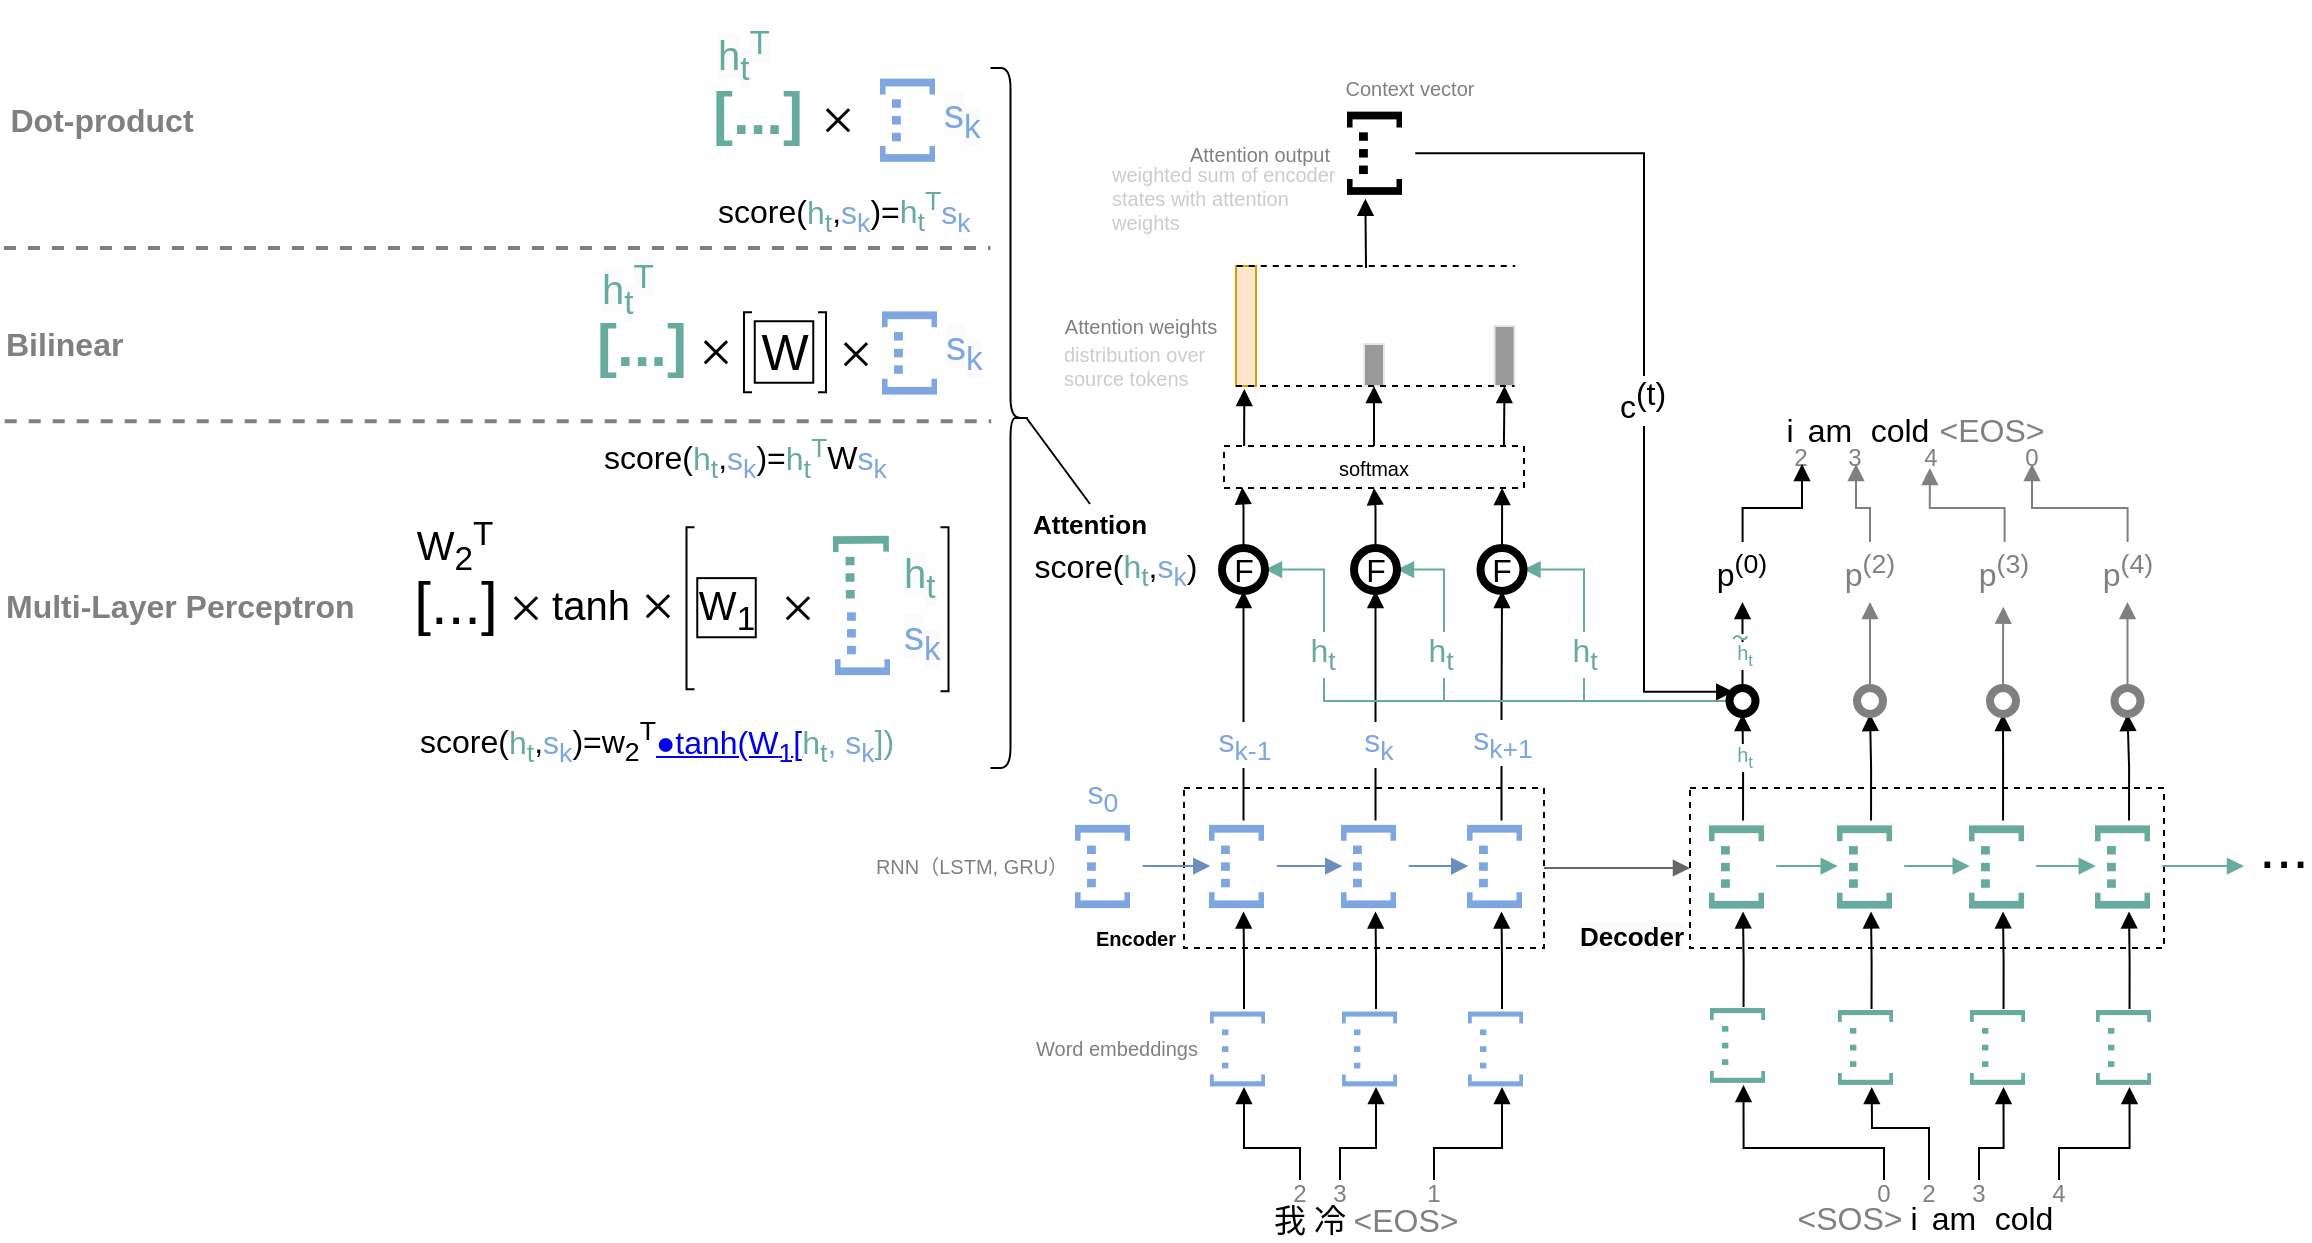 <mxfile version="20.7.4" type="device"><diagram id="0F7yY2OMyPSyygO3nhNz" name="Page-1"><mxGraphModel dx="1700" dy="819" grid="1" gridSize="10" guides="1" tooltips="1" connect="1" arrows="1" fold="1" page="1" pageScale="1" pageWidth="850" pageHeight="1100" math="0" shadow="0"><root><mxCell id="0"/><mxCell id="1" parent="0"/><mxCell id="VRzEQVG8Q_I9c526V6ul-12" value="&lt;span style=&quot;color: rgb(0, 0, 0); font-family: Helvetica; font-size: 10px; font-style: normal; font-variant-ligatures: normal; font-variant-caps: normal; font-weight: 700; letter-spacing: normal; orphans: 2; text-align: center; text-indent: 0px; text-transform: none; widows: 2; word-spacing: 0px; -webkit-text-stroke-width: 0px; background-color: rgb(251, 251, 251); text-decoration-thickness: initial; text-decoration-style: initial; text-decoration-color: initial; float: none; display: inline !important;&quot;&gt;Encoder&lt;/span&gt;" style="text;whiteSpace=wrap;html=1;fontSize=10;" parent="1" vertex="1"><mxGeometry x="64" y="543" width="50" height="20" as="geometry"/></mxCell><mxCell id="VRzEQVG8Q_I9c526V6ul-21" value="&lt;span style=&quot;color: rgb(0, 0, 0); font-family: Helvetica; font-size: 13px; font-style: normal; font-variant-ligatures: normal; font-variant-caps: normal; font-weight: 700; letter-spacing: normal; orphans: 2; text-align: center; text-indent: 0px; text-transform: none; widows: 2; word-spacing: 0px; -webkit-text-stroke-width: 0px; background-color: rgb(251, 251, 251); text-decoration-thickness: initial; text-decoration-style: initial; text-decoration-color: initial; float: none; display: inline !important;&quot;&gt;Decoder&lt;/span&gt;" style="text;whiteSpace=wrap;html=1;fontSize=13;fontColor=#FF3333;" parent="1" vertex="1"><mxGeometry x="306" y="540" width="60" height="26" as="geometry"/></mxCell><mxCell id="VRzEQVG8Q_I9c526V6ul-22" value="RNN（LSTM, GRU）" style="text;html=1;strokeColor=none;fillColor=none;align=center;verticalAlign=middle;whiteSpace=wrap;rounded=0;fontSize=10;fontStyle=0;fontColor=#808080;" parent="1" vertex="1"><mxGeometry x="-45.75" y="514" width="100" height="10" as="geometry"/></mxCell><mxCell id="VRzEQVG8Q_I9c526V6ul-27" value="Word embeddings" style="text;html=1;strokeColor=none;fillColor=none;align=center;verticalAlign=middle;whiteSpace=wrap;rounded=0;fontSize=10;fontStyle=0;fontColor=#808080;" parent="1" vertex="1"><mxGeometry x="13" y="605" width="127" height="10" as="geometry"/></mxCell><mxCell id="VRzEQVG8Q_I9c526V6ul-72" value="" style="rounded=0;whiteSpace=wrap;html=1;fontSize=12;fontColor=#333333;fillColor=#999999;strokeColor=#E6E6E6;" parent="1" vertex="1"><mxGeometry x="265.25" y="249" width="10" height="30" as="geometry"/></mxCell><mxCell id="VRzEQVG8Q_I9c526V6ul-73" value="" style="rounded=0;whiteSpace=wrap;html=1;fontSize=12;fontColor=#333333;fillColor=#999999;strokeColor=#E6E6E6;" parent="1" vertex="1"><mxGeometry x="200" y="258" width="10" height="21" as="geometry"/></mxCell><mxCell id="VRzEQVG8Q_I9c526V6ul-77" value="" style="rounded=0;whiteSpace=wrap;html=1;fontSize=12;fillColor=#ffe6cc;strokeColor=#d79b00;" parent="1" vertex="1"><mxGeometry x="136" y="219" width="10" height="60" as="geometry"/></mxCell><mxCell id="VRzEQVG8Q_I9c526V6ul-101" value="我" style="text;html=1;strokeColor=none;fillColor=none;align=center;verticalAlign=middle;whiteSpace=wrap;rounded=0;fontSize=16;" parent="1" vertex="1"><mxGeometry x="153" y="686" width="20" height="20" as="geometry"/></mxCell><mxCell id="VRzEQVG8Q_I9c526V6ul-102" value="冷" style="text;html=1;strokeColor=none;fillColor=none;align=center;verticalAlign=middle;whiteSpace=wrap;rounded=0;fontSize=16;" parent="1" vertex="1"><mxGeometry x="173" y="686" width="20" height="20" as="geometry"/></mxCell><mxCell id="VRzEQVG8Q_I9c526V6ul-122" style="edgeStyle=orthogonalEdgeStyle;rounded=0;orthogonalLoop=1;jettySize=auto;html=1;entryX=1;entryY=0.5;entryDx=0;entryDy=0;fontSize=30;fontColor=#7EA6E0;endArrow=block;endFill=1;" parent="1" source="VRzEQVG8Q_I9c526V6ul-106" target="VRzEQVG8Q_I9c526V6ul-116" edge="1"><mxGeometry relative="1" as="geometry"><Array as="points"><mxPoint x="168" y="660"/><mxPoint x="140" y="660"/></Array></mxGeometry></mxCell><mxCell id="VRzEQVG8Q_I9c526V6ul-106" value="&lt;font style=&quot;font-size: 12px;&quot;&gt;2&lt;/font&gt;" style="text;html=1;strokeColor=none;fillColor=none;align=center;verticalAlign=middle;whiteSpace=wrap;rounded=0;fontSize=16;fontColor=#808080;" parent="1" vertex="1"><mxGeometry x="163" y="676" width="10" height="10" as="geometry"/></mxCell><mxCell id="VRzEQVG8Q_I9c526V6ul-130" style="edgeStyle=orthogonalEdgeStyle;rounded=0;orthogonalLoop=1;jettySize=auto;html=1;entryX=1;entryY=0.5;entryDx=0;entryDy=0;fontSize=30;fontColor=#7EA6E0;endArrow=block;endFill=1;" parent="1" source="VRzEQVG8Q_I9c526V6ul-107" target="VRzEQVG8Q_I9c526V6ul-126" edge="1"><mxGeometry relative="1" as="geometry"><Array as="points"><mxPoint x="188" y="660"/><mxPoint x="206" y="660"/></Array></mxGeometry></mxCell><mxCell id="VRzEQVG8Q_I9c526V6ul-107" value="&lt;font style=&quot;font-size: 12px;&quot;&gt;3&lt;/font&gt;" style="text;html=1;strokeColor=none;fillColor=none;align=center;verticalAlign=middle;whiteSpace=wrap;rounded=0;fontSize=16;fontColor=#808080;" parent="1" vertex="1"><mxGeometry x="183" y="676" width="10" height="10" as="geometry"/></mxCell><mxCell id="VRzEQVG8Q_I9c526V6ul-111" value="&amp;lt;EOS&amp;gt;" style="text;html=1;strokeColor=none;fillColor=none;align=center;verticalAlign=middle;whiteSpace=wrap;rounded=0;fontSize=16;fontColor=#808080;" parent="1" vertex="1"><mxGeometry x="196" y="686" width="50" height="20" as="geometry"/></mxCell><mxCell id="VRzEQVG8Q_I9c526V6ul-131" style="edgeStyle=orthogonalEdgeStyle;rounded=0;orthogonalLoop=1;jettySize=auto;html=1;entryX=1;entryY=0.5;entryDx=0;entryDy=0;fontSize=30;fontColor=#7EA6E0;endArrow=block;endFill=1;" parent="1" source="VRzEQVG8Q_I9c526V6ul-112" target="VRzEQVG8Q_I9c526V6ul-128" edge="1"><mxGeometry relative="1" as="geometry"><Array as="points"><mxPoint x="235" y="660"/><mxPoint x="269" y="660"/></Array></mxGeometry></mxCell><mxCell id="VRzEQVG8Q_I9c526V6ul-112" value="&lt;font style=&quot;font-size: 12px;&quot;&gt;1&lt;/font&gt;" style="text;html=1;strokeColor=none;fillColor=none;align=center;verticalAlign=middle;whiteSpace=wrap;rounded=0;fontSize=16;fontColor=#808080;" parent="1" vertex="1"><mxGeometry x="230" y="676" width="10" height="10" as="geometry"/></mxCell><mxCell id="VRzEQVG8Q_I9c526V6ul-150" style="edgeStyle=orthogonalEdgeStyle;rounded=0;orthogonalLoop=1;jettySize=auto;html=1;entryX=0;entryY=0.5;entryDx=0;entryDy=0;fontSize=30;fontColor=#7EA6E0;endArrow=block;endFill=1;fillColor=#f5f5f5;strokeColor=#666666;" parent="1" source="VRzEQVG8Q_I9c526V6ul-115" target="VRzEQVG8Q_I9c526V6ul-138" edge="1"><mxGeometry relative="1" as="geometry"/></mxCell><mxCell id="VRzEQVG8Q_I9c526V6ul-115" value="" style="rounded=0;whiteSpace=wrap;html=1;fontSize=20;fontStyle=1;dashed=1;fillColor=none;" parent="1" vertex="1"><mxGeometry x="110" y="480" width="180" height="80" as="geometry"/></mxCell><mxCell id="VRzEQVG8Q_I9c526V6ul-124" style="edgeStyle=orthogonalEdgeStyle;rounded=0;orthogonalLoop=1;jettySize=auto;html=1;fontSize=30;fontColor=#7EA6E0;endArrow=block;endFill=1;" parent="1" source="VRzEQVG8Q_I9c526V6ul-116" target="VRzEQVG8Q_I9c526V6ul-119" edge="1"><mxGeometry relative="1" as="geometry"/></mxCell><mxCell id="VRzEQVG8Q_I9c526V6ul-116" value="[...]" style="text;html=1;strokeColor=none;fillColor=none;align=center;verticalAlign=middle;whiteSpace=wrap;rounded=0;fontSize=30;fontColor=#7EA6E0;rotation=90;" parent="1" vertex="1"><mxGeometry x="120.5" y="590" width="39" height="40" as="geometry"/></mxCell><mxCell id="VRzEQVG8Q_I9c526V6ul-136" style="edgeStyle=orthogonalEdgeStyle;rounded=0;orthogonalLoop=1;jettySize=auto;html=1;entryX=0.5;entryY=1;entryDx=0;entryDy=0;fontSize=30;fontColor=#7EA6E0;endArrow=block;endFill=1;fillColor=#dae8fc;strokeColor=#6c8ebf;" parent="1" source="VRzEQVG8Q_I9c526V6ul-119" target="VRzEQVG8Q_I9c526V6ul-127" edge="1"><mxGeometry relative="1" as="geometry"/></mxCell><mxCell id="VRzEQVG8Q_I9c526V6ul-204" style="edgeStyle=orthogonalEdgeStyle;rounded=0;orthogonalLoop=1;jettySize=auto;html=1;entryX=0.5;entryY=1;entryDx=0;entryDy=0;strokeColor=#000000;fontSize=16;fontColor=#000000;endArrow=block;endFill=1;" parent="1" source="VRzEQVG8Q_I9c526V6ul-119" target="VRzEQVG8Q_I9c526V6ul-201" edge="1"><mxGeometry relative="1" as="geometry"/></mxCell><mxCell id="VRzEQVG8Q_I9c526V6ul-221" value="s&lt;sub&gt;k-1&lt;/sub&gt;" style="edgeLabel;html=1;align=center;verticalAlign=middle;resizable=0;points=[];fontSize=16;fontColor=#7EA6E0;" parent="VRzEQVG8Q_I9c526V6ul-204" vertex="1" connectable="0"><mxGeometry x="-0.124" relative="1" as="geometry"><mxPoint y="12" as="offset"/></mxGeometry></mxCell><mxCell id="VRzEQVG8Q_I9c526V6ul-119" value="&lt;div style=&quot;font-size: 30px;&quot;&gt;&lt;span style=&quot;background-color: initial; font-size: 30px;&quot;&gt;[...]&lt;/span&gt;&lt;/div&gt;" style="text;html=1;strokeColor=none;fillColor=none;align=center;verticalAlign=middle;whiteSpace=wrap;rounded=0;fontSize=30;fontColor=#7EA6E0;fontStyle=1;rotation=90;" parent="1" vertex="1"><mxGeometry x="117" y="502.37" width="45.5" height="33.25" as="geometry"/></mxCell><mxCell id="VRzEQVG8Q_I9c526V6ul-132" style="edgeStyle=orthogonalEdgeStyle;rounded=0;orthogonalLoop=1;jettySize=auto;html=1;entryX=1;entryY=0.5;entryDx=0;entryDy=0;fontSize=30;fontColor=#7EA6E0;endArrow=block;endFill=1;" parent="1" source="VRzEQVG8Q_I9c526V6ul-126" target="VRzEQVG8Q_I9c526V6ul-127" edge="1"><mxGeometry relative="1" as="geometry"/></mxCell><mxCell id="VRzEQVG8Q_I9c526V6ul-126" value="[...]" style="text;html=1;strokeColor=none;fillColor=none;align=center;verticalAlign=middle;whiteSpace=wrap;rounded=0;fontSize=30;fontColor=#7EA6E0;rotation=90;" parent="1" vertex="1"><mxGeometry x="186.5" y="590" width="39" height="40" as="geometry"/></mxCell><mxCell id="VRzEQVG8Q_I9c526V6ul-137" style="edgeStyle=orthogonalEdgeStyle;rounded=0;orthogonalLoop=1;jettySize=auto;html=1;fontSize=30;fontColor=#7EA6E0;endArrow=block;endFill=1;fillColor=#dae8fc;strokeColor=#6c8ebf;" parent="1" source="VRzEQVG8Q_I9c526V6ul-127" target="VRzEQVG8Q_I9c526V6ul-129" edge="1"><mxGeometry relative="1" as="geometry"/></mxCell><mxCell id="VRzEQVG8Q_I9c526V6ul-205" style="edgeStyle=orthogonalEdgeStyle;rounded=0;orthogonalLoop=1;jettySize=auto;html=1;entryX=0.5;entryY=1;entryDx=0;entryDy=0;strokeColor=#000000;fontSize=16;fontColor=#000000;endArrow=block;endFill=1;" parent="1" source="VRzEQVG8Q_I9c526V6ul-127" target="VRzEQVG8Q_I9c526V6ul-216" edge="1"><mxGeometry relative="1" as="geometry"><mxPoint x="205" y="381.5" as="targetPoint"/></mxGeometry></mxCell><mxCell id="VRzEQVG8Q_I9c526V6ul-223" value="s&lt;sub&gt;k&lt;/sub&gt;" style="edgeLabel;html=1;align=center;verticalAlign=middle;resizable=0;points=[];fontSize=16;fontColor=#7EA6E0;" parent="VRzEQVG8Q_I9c526V6ul-205" vertex="1" connectable="0"><mxGeometry x="-0.323" y="-1" relative="1" as="geometry"><mxPoint y="1" as="offset"/></mxGeometry></mxCell><mxCell id="VRzEQVG8Q_I9c526V6ul-127" value="&lt;div style=&quot;font-size: 30px;&quot;&gt;&lt;span style=&quot;background-color: initial; font-size: 30px;&quot;&gt;[...]&lt;/span&gt;&lt;/div&gt;" style="text;html=1;strokeColor=none;fillColor=none;align=center;verticalAlign=middle;whiteSpace=wrap;rounded=0;fontSize=30;fontColor=#7EA6E0;fontStyle=1;rotation=90;" parent="1" vertex="1"><mxGeometry x="183" y="502.37" width="45.5" height="33.25" as="geometry"/></mxCell><mxCell id="VRzEQVG8Q_I9c526V6ul-133" style="edgeStyle=orthogonalEdgeStyle;rounded=0;orthogonalLoop=1;jettySize=auto;html=1;entryX=1;entryY=0.5;entryDx=0;entryDy=0;fontSize=30;fontColor=#7EA6E0;endArrow=block;endFill=1;" parent="1" source="VRzEQVG8Q_I9c526V6ul-128" target="VRzEQVG8Q_I9c526V6ul-129" edge="1"><mxGeometry relative="1" as="geometry"/></mxCell><mxCell id="VRzEQVG8Q_I9c526V6ul-128" value="[...]" style="text;html=1;strokeColor=none;fillColor=none;align=center;verticalAlign=middle;whiteSpace=wrap;rounded=0;fontSize=30;fontColor=#7EA6E0;rotation=90;" parent="1" vertex="1"><mxGeometry x="249.5" y="590" width="39" height="40" as="geometry"/></mxCell><mxCell id="VRzEQVG8Q_I9c526V6ul-206" style="edgeStyle=orthogonalEdgeStyle;rounded=0;orthogonalLoop=1;jettySize=auto;html=1;entryX=0.5;entryY=1;entryDx=0;entryDy=0;strokeColor=#000000;fontSize=16;fontColor=#000000;endArrow=block;endFill=1;" parent="1" source="VRzEQVG8Q_I9c526V6ul-129" target="VRzEQVG8Q_I9c526V6ul-217" edge="1"><mxGeometry relative="1" as="geometry"><mxPoint x="268.25" y="381.5" as="targetPoint"/></mxGeometry></mxCell><mxCell id="VRzEQVG8Q_I9c526V6ul-224" value="s&lt;sub&gt;k+1&lt;/sub&gt;" style="edgeLabel;html=1;align=center;verticalAlign=middle;resizable=0;points=[];fontSize=16;fontColor=#7EA6E0;" parent="VRzEQVG8Q_I9c526V6ul-206" vertex="1" connectable="0"><mxGeometry x="-0.307" relative="1" as="geometry"><mxPoint y="1" as="offset"/></mxGeometry></mxCell><mxCell id="VRzEQVG8Q_I9c526V6ul-129" value="&lt;div style=&quot;font-size: 30px;&quot;&gt;&lt;span style=&quot;background-color: initial; font-size: 30px;&quot;&gt;[...]&lt;/span&gt;&lt;/div&gt;" style="text;html=1;strokeColor=none;fillColor=none;align=center;verticalAlign=middle;whiteSpace=wrap;rounded=0;fontSize=30;fontColor=#7EA6E0;fontStyle=1;rotation=90;" parent="1" vertex="1"><mxGeometry x="246" y="502.37" width="45.5" height="33.25" as="geometry"/></mxCell><mxCell id="VRzEQVG8Q_I9c526V6ul-135" style="edgeStyle=orthogonalEdgeStyle;rounded=0;orthogonalLoop=1;jettySize=auto;html=1;fontSize=30;fontColor=#7EA6E0;endArrow=block;endFill=1;fillColor=#dae8fc;strokeColor=#6c8ebf;" parent="1" source="VRzEQVG8Q_I9c526V6ul-134" target="VRzEQVG8Q_I9c526V6ul-119" edge="1"><mxGeometry relative="1" as="geometry"/></mxCell><mxCell id="VRzEQVG8Q_I9c526V6ul-134" value="&lt;div style=&quot;font-size: 30px;&quot;&gt;&lt;span style=&quot;background-color: initial; font-size: 30px;&quot;&gt;[...]&lt;/span&gt;&lt;/div&gt;" style="text;html=1;strokeColor=none;fillColor=none;align=center;verticalAlign=middle;whiteSpace=wrap;rounded=0;fontSize=30;fontColor=#7EA6E0;fontStyle=1;rotation=90;" parent="1" vertex="1"><mxGeometry x="50" y="502.37" width="45.5" height="33.25" as="geometry"/></mxCell><mxCell id="VRzEQVG8Q_I9c526V6ul-138" value="" style="rounded=0;whiteSpace=wrap;html=1;fontSize=20;fontStyle=1;dashed=1;fillColor=none;" parent="1" vertex="1"><mxGeometry x="363" y="480" width="237" height="80" as="geometry"/></mxCell><mxCell id="VRzEQVG8Q_I9c526V6ul-164" style="edgeStyle=orthogonalEdgeStyle;rounded=0;orthogonalLoop=1;jettySize=auto;html=1;entryX=1;entryY=0.5;entryDx=0;entryDy=0;strokeColor=#000000;fontSize=30;fontColor=#67AB9F;endArrow=block;endFill=1;" parent="1" source="VRzEQVG8Q_I9c526V6ul-139" target="VRzEQVG8Q_I9c526V6ul-141" edge="1"><mxGeometry relative="1" as="geometry"/></mxCell><mxCell id="VRzEQVG8Q_I9c526V6ul-139" value="[...]" style="text;html=1;strokeColor=none;fillColor=none;align=center;verticalAlign=middle;whiteSpace=wrap;rounded=0;fontSize=30;fontColor=#67AB9F;rotation=90;" parent="1" vertex="1"><mxGeometry x="434.25" y="590" width="39" height="40" as="geometry"/></mxCell><mxCell id="VRzEQVG8Q_I9c526V6ul-140" style="edgeStyle=orthogonalEdgeStyle;rounded=0;orthogonalLoop=1;jettySize=auto;html=1;entryX=0.5;entryY=1;entryDx=0;entryDy=0;fontSize=30;fontColor=#67AB9F;endArrow=block;endFill=1;fillColor=#d5e8d4;strokeColor=#67AB9F;" parent="1" source="VRzEQVG8Q_I9c526V6ul-141" target="VRzEQVG8Q_I9c526V6ul-144" edge="1"><mxGeometry relative="1" as="geometry"/></mxCell><mxCell id="VRzEQVG8Q_I9c526V6ul-189" style="edgeStyle=orthogonalEdgeStyle;rounded=0;orthogonalLoop=1;jettySize=auto;html=1;entryX=0.5;entryY=1;entryDx=0;entryDy=0;strokeColor=#000000;fontSize=16;fontColor=#000000;endArrow=block;endFill=1;" parent="1" source="VRzEQVG8Q_I9c526V6ul-141" target="VRzEQVG8Q_I9c526V6ul-185" edge="1"><mxGeometry relative="1" as="geometry"/></mxCell><mxCell id="VRzEQVG8Q_I9c526V6ul-141" value="&lt;div style=&quot;font-size: 30px;&quot;&gt;&lt;span style=&quot;background-color: initial; font-size: 30px;&quot;&gt;[...]&lt;/span&gt;&lt;/div&gt;" style="text;html=1;strokeColor=none;fillColor=none;align=center;verticalAlign=middle;whiteSpace=wrap;rounded=0;fontSize=30;fontColor=#67AB9F;fontStyle=1;rotation=90;" parent="1" vertex="1"><mxGeometry x="430.75" y="502.37" width="45.5" height="33.25" as="geometry"/></mxCell><mxCell id="VRzEQVG8Q_I9c526V6ul-166" style="edgeStyle=orthogonalEdgeStyle;rounded=0;orthogonalLoop=1;jettySize=auto;html=1;entryX=1;entryY=0.5;entryDx=0;entryDy=0;strokeColor=#000000;fontSize=30;fontColor=#67AB9F;endArrow=block;endFill=1;" parent="1" source="VRzEQVG8Q_I9c526V6ul-142" target="VRzEQVG8Q_I9c526V6ul-144" edge="1"><mxGeometry relative="1" as="geometry"/></mxCell><mxCell id="VRzEQVG8Q_I9c526V6ul-142" value="[...]" style="text;html=1;strokeColor=none;fillColor=none;align=center;verticalAlign=middle;whiteSpace=wrap;rounded=0;fontSize=30;fontColor=#67AB9F;rotation=90;" parent="1" vertex="1"><mxGeometry x="500.25" y="590" width="39" height="40" as="geometry"/></mxCell><mxCell id="VRzEQVG8Q_I9c526V6ul-143" style="edgeStyle=orthogonalEdgeStyle;rounded=0;orthogonalLoop=1;jettySize=auto;html=1;fontSize=30;fontColor=#67AB9F;endArrow=block;endFill=1;fillColor=#d5e8d4;strokeColor=#67AB9F;" parent="1" source="VRzEQVG8Q_I9c526V6ul-144" target="VRzEQVG8Q_I9c526V6ul-146" edge="1"><mxGeometry relative="1" as="geometry"/></mxCell><mxCell id="VRzEQVG8Q_I9c526V6ul-190" style="edgeStyle=orthogonalEdgeStyle;rounded=0;orthogonalLoop=1;jettySize=auto;html=1;entryX=0.5;entryY=1;entryDx=0;entryDy=0;strokeColor=#000000;fontSize=16;fontColor=#000000;endArrow=block;endFill=1;" parent="1" source="VRzEQVG8Q_I9c526V6ul-144" target="VRzEQVG8Q_I9c526V6ul-186" edge="1"><mxGeometry relative="1" as="geometry"/></mxCell><mxCell id="VRzEQVG8Q_I9c526V6ul-144" value="&lt;div style=&quot;font-size: 30px;&quot;&gt;&lt;span style=&quot;background-color: initial; font-size: 30px;&quot;&gt;[...]&lt;/span&gt;&lt;/div&gt;" style="text;html=1;strokeColor=none;fillColor=none;align=center;verticalAlign=middle;whiteSpace=wrap;rounded=0;fontSize=30;fontColor=#67AB9F;fontStyle=1;rotation=90;" parent="1" vertex="1"><mxGeometry x="496.75" y="502.37" width="45.5" height="33.25" as="geometry"/></mxCell><mxCell id="VRzEQVG8Q_I9c526V6ul-168" style="edgeStyle=orthogonalEdgeStyle;rounded=0;orthogonalLoop=1;jettySize=auto;html=1;entryX=1;entryY=0.5;entryDx=0;entryDy=0;strokeColor=#000000;fontSize=30;fontColor=#67AB9F;endArrow=block;endFill=1;" parent="1" source="VRzEQVG8Q_I9c526V6ul-145" target="VRzEQVG8Q_I9c526V6ul-146" edge="1"><mxGeometry relative="1" as="geometry"/></mxCell><mxCell id="VRzEQVG8Q_I9c526V6ul-145" value="[...]" style="text;html=1;strokeColor=none;fillColor=none;align=center;verticalAlign=middle;whiteSpace=wrap;rounded=0;fontSize=30;fontColor=#67AB9F;rotation=90;" parent="1" vertex="1"><mxGeometry x="563.25" y="590" width="39" height="40" as="geometry"/></mxCell><mxCell id="VRzEQVG8Q_I9c526V6ul-191" style="edgeStyle=orthogonalEdgeStyle;rounded=0;orthogonalLoop=1;jettySize=auto;html=1;entryX=0.5;entryY=1;entryDx=0;entryDy=0;strokeColor=#000000;fontSize=16;fontColor=#000000;endArrow=block;endFill=1;" parent="1" source="VRzEQVG8Q_I9c526V6ul-146" target="VRzEQVG8Q_I9c526V6ul-187" edge="1"><mxGeometry relative="1" as="geometry"/></mxCell><mxCell id="KEihFb_jbmXU_bZFjF_s-5" style="edgeStyle=orthogonalEdgeStyle;rounded=0;orthogonalLoop=1;jettySize=auto;html=1;fontSize=16;fontColor=#000000;endArrow=block;endFill=1;fillColor=#d5e8d4;strokeColor=#67AB9F;" edge="1" parent="1" source="VRzEQVG8Q_I9c526V6ul-146"><mxGeometry relative="1" as="geometry"><mxPoint x="640" y="518.995" as="targetPoint"/></mxGeometry></mxCell><mxCell id="VRzEQVG8Q_I9c526V6ul-146" value="&lt;div style=&quot;font-size: 30px;&quot;&gt;&lt;span style=&quot;background-color: initial; font-size: 30px;&quot;&gt;[...]&lt;/span&gt;&lt;/div&gt;" style="text;html=1;strokeColor=none;fillColor=none;align=center;verticalAlign=middle;whiteSpace=wrap;rounded=0;fontSize=30;fontColor=#67AB9F;fontStyle=1;rotation=90;" parent="1" vertex="1"><mxGeometry x="559.75" y="502.37" width="45.5" height="33.25" as="geometry"/></mxCell><mxCell id="VRzEQVG8Q_I9c526V6ul-147" style="edgeStyle=orthogonalEdgeStyle;rounded=0;orthogonalLoop=1;jettySize=auto;html=1;fontSize=30;fontColor=#67AB9F;endArrow=block;endFill=1;fillColor=#d5e8d4;strokeColor=#67AB9F;" parent="1" source="VRzEQVG8Q_I9c526V6ul-148" target="VRzEQVG8Q_I9c526V6ul-141" edge="1"><mxGeometry relative="1" as="geometry"/></mxCell><mxCell id="VRzEQVG8Q_I9c526V6ul-188" style="edgeStyle=orthogonalEdgeStyle;rounded=0;orthogonalLoop=1;jettySize=auto;html=1;entryX=0.5;entryY=1;entryDx=0;entryDy=0;strokeColor=#000000;fontSize=16;fontColor=#000000;endArrow=block;endFill=1;" parent="1" source="VRzEQVG8Q_I9c526V6ul-148" target="VRzEQVG8Q_I9c526V6ul-182" edge="1"><mxGeometry relative="1" as="geometry"/></mxCell><mxCell id="KEihFb_jbmXU_bZFjF_s-9" value="&lt;font color=&quot;#67ab9f&quot;&gt;h&lt;sub&gt;t&lt;/sub&gt;&lt;/font&gt;" style="edgeLabel;html=1;align=center;verticalAlign=middle;resizable=0;points=[];fontSize=10;fontColor=#000000;" vertex="1" connectable="0" parent="VRzEQVG8Q_I9c526V6ul-188"><mxGeometry x="0.206" relative="1" as="geometry"><mxPoint as="offset"/></mxGeometry></mxCell><mxCell id="VRzEQVG8Q_I9c526V6ul-148" value="&lt;div style=&quot;font-size: 30px;&quot;&gt;&lt;span style=&quot;background-color: initial; font-size: 30px;&quot;&gt;[...]&lt;/span&gt;&lt;/div&gt;" style="text;html=1;strokeColor=none;fillColor=none;align=center;verticalAlign=middle;whiteSpace=wrap;rounded=0;fontSize=30;fontColor=#67AB9F;fontStyle=1;rotation=90;" parent="1" vertex="1"><mxGeometry x="366.75" y="502.37" width="45.5" height="33.25" as="geometry"/></mxCell><mxCell id="VRzEQVG8Q_I9c526V6ul-151" value="i" style="text;html=1;strokeColor=none;fillColor=none;align=center;verticalAlign=middle;whiteSpace=wrap;rounded=0;fontSize=16;" parent="1" vertex="1"><mxGeometry x="465" y="685" width="20" height="20" as="geometry"/></mxCell><mxCell id="VRzEQVG8Q_I9c526V6ul-152" value="am" style="text;html=1;strokeColor=none;fillColor=none;align=center;verticalAlign=middle;whiteSpace=wrap;rounded=0;fontSize=16;" parent="1" vertex="1"><mxGeometry x="485" y="685" width="20" height="20" as="geometry"/></mxCell><mxCell id="VRzEQVG8Q_I9c526V6ul-153" value="cold" style="text;html=1;strokeColor=none;fillColor=none;align=center;verticalAlign=middle;whiteSpace=wrap;rounded=0;fontSize=16;" parent="1" vertex="1"><mxGeometry x="515" y="685" width="30" height="20" as="geometry"/></mxCell><mxCell id="VRzEQVG8Q_I9c526V6ul-163" style="edgeStyle=orthogonalEdgeStyle;rounded=0;orthogonalLoop=1;jettySize=auto;html=1;strokeColor=#000000;fontSize=30;fontColor=#67AB9F;endArrow=block;endFill=1;" parent="1" source="VRzEQVG8Q_I9c526V6ul-154" target="VRzEQVG8Q_I9c526V6ul-139" edge="1"><mxGeometry relative="1" as="geometry"><Array as="points"><mxPoint x="483" y="650"/><mxPoint x="454" y="650"/></Array></mxGeometry></mxCell><mxCell id="VRzEQVG8Q_I9c526V6ul-154" value="&lt;font style=&quot;font-size: 12px;&quot;&gt;2&lt;/font&gt;" style="text;html=1;strokeColor=none;fillColor=none;align=center;verticalAlign=middle;whiteSpace=wrap;rounded=0;fontSize=16;fontColor=#808080;" parent="1" vertex="1"><mxGeometry x="475" y="676" width="15" height="10" as="geometry"/></mxCell><mxCell id="VRzEQVG8Q_I9c526V6ul-165" style="edgeStyle=orthogonalEdgeStyle;rounded=0;orthogonalLoop=1;jettySize=auto;html=1;entryX=1;entryY=0.5;entryDx=0;entryDy=0;strokeColor=#000000;fontSize=30;fontColor=#67AB9F;endArrow=block;endFill=1;" parent="1" source="VRzEQVG8Q_I9c526V6ul-155" target="VRzEQVG8Q_I9c526V6ul-142" edge="1"><mxGeometry relative="1" as="geometry"><Array as="points"><mxPoint x="508" y="660"/><mxPoint x="520" y="660"/></Array></mxGeometry></mxCell><mxCell id="VRzEQVG8Q_I9c526V6ul-155" value="&lt;font style=&quot;font-size: 12px;&quot;&gt;3&lt;/font&gt;" style="text;html=1;strokeColor=none;fillColor=none;align=center;verticalAlign=middle;whiteSpace=wrap;rounded=0;fontSize=16;fontColor=#808080;" parent="1" vertex="1"><mxGeometry x="500" y="676" width="15" height="10" as="geometry"/></mxCell><mxCell id="VRzEQVG8Q_I9c526V6ul-167" style="edgeStyle=orthogonalEdgeStyle;rounded=0;orthogonalLoop=1;jettySize=auto;html=1;entryX=1;entryY=0.5;entryDx=0;entryDy=0;strokeColor=#000000;fontSize=30;fontColor=#67AB9F;endArrow=block;endFill=1;" parent="1" source="VRzEQVG8Q_I9c526V6ul-156" target="VRzEQVG8Q_I9c526V6ul-145" edge="1"><mxGeometry relative="1" as="geometry"><Array as="points"><mxPoint x="548" y="660"/><mxPoint x="583" y="660"/></Array></mxGeometry></mxCell><mxCell id="VRzEQVG8Q_I9c526V6ul-156" value="&lt;font style=&quot;font-size: 12px;&quot;&gt;4&lt;/font&gt;" style="text;html=1;strokeColor=none;fillColor=none;align=center;verticalAlign=middle;whiteSpace=wrap;rounded=0;fontSize=16;fontColor=#808080;" parent="1" vertex="1"><mxGeometry x="540" y="676" width="15" height="10" as="geometry"/></mxCell><mxCell id="VRzEQVG8Q_I9c526V6ul-157" value="&amp;lt;SOS&amp;gt;" style="text;html=1;strokeColor=none;fillColor=none;align=center;verticalAlign=middle;whiteSpace=wrap;rounded=0;fontSize=16;fontColor=#808080;" parent="1" vertex="1"><mxGeometry x="418" y="685" width="50" height="20" as="geometry"/></mxCell><mxCell id="VRzEQVG8Q_I9c526V6ul-160" style="edgeStyle=orthogonalEdgeStyle;rounded=0;orthogonalLoop=1;jettySize=auto;html=1;entryX=1;entryY=0.5;entryDx=0;entryDy=0;strokeColor=#000000;fontSize=30;fontColor=#67AB9F;endArrow=block;endFill=1;" parent="1" source="VRzEQVG8Q_I9c526V6ul-158" target="VRzEQVG8Q_I9c526V6ul-159" edge="1"><mxGeometry relative="1" as="geometry"><Array as="points"><mxPoint x="460" y="660"/><mxPoint x="390" y="660"/></Array></mxGeometry></mxCell><mxCell id="VRzEQVG8Q_I9c526V6ul-158" value="&lt;font style=&quot;font-size: 12px;&quot;&gt;0&lt;/font&gt;" style="text;html=1;strokeColor=none;fillColor=none;align=center;verticalAlign=middle;whiteSpace=wrap;rounded=0;fontSize=16;fontColor=#808080;" parent="1" vertex="1"><mxGeometry x="455" y="676" width="10" height="10" as="geometry"/></mxCell><mxCell id="VRzEQVG8Q_I9c526V6ul-162" style="edgeStyle=orthogonalEdgeStyle;rounded=0;orthogonalLoop=1;jettySize=auto;html=1;entryX=1;entryY=0.5;entryDx=0;entryDy=0;strokeColor=#000000;fontSize=30;fontColor=#67AB9F;endArrow=block;endFill=1;" parent="1" source="VRzEQVG8Q_I9c526V6ul-159" target="VRzEQVG8Q_I9c526V6ul-148" edge="1"><mxGeometry relative="1" as="geometry"/></mxCell><mxCell id="VRzEQVG8Q_I9c526V6ul-159" value="[...]" style="text;html=1;strokeColor=none;fillColor=none;align=center;verticalAlign=middle;whiteSpace=wrap;rounded=0;fontSize=30;fontColor=#67AB9F;rotation=90;" parent="1" vertex="1"><mxGeometry x="370.25" y="589" width="39" height="40" as="geometry"/></mxCell><mxCell id="VRzEQVG8Q_I9c526V6ul-169" value="i" style="text;html=1;strokeColor=none;fillColor=none;align=center;verticalAlign=middle;whiteSpace=wrap;rounded=0;fontSize=16;" parent="1" vertex="1"><mxGeometry x="403.25" y="291" width="20" height="20" as="geometry"/></mxCell><mxCell id="VRzEQVG8Q_I9c526V6ul-170" value="am" style="text;html=1;strokeColor=none;fillColor=none;align=center;verticalAlign=middle;whiteSpace=wrap;rounded=0;fontSize=16;" parent="1" vertex="1"><mxGeometry x="423.25" y="291" width="20" height="20" as="geometry"/></mxCell><mxCell id="VRzEQVG8Q_I9c526V6ul-171" value="cold" style="text;html=1;strokeColor=none;fillColor=none;align=center;verticalAlign=middle;whiteSpace=wrap;rounded=0;fontSize=16;" parent="1" vertex="1"><mxGeometry x="453.25" y="291" width="30" height="20" as="geometry"/></mxCell><mxCell id="VRzEQVG8Q_I9c526V6ul-172" value="&amp;lt;EOS&amp;gt;" style="text;html=1;strokeColor=none;fillColor=none;align=center;verticalAlign=middle;whiteSpace=wrap;rounded=0;fontSize=16;fontColor=#808080;" parent="1" vertex="1"><mxGeometry x="489.25" y="291" width="50" height="20" as="geometry"/></mxCell><mxCell id="VRzEQVG8Q_I9c526V6ul-173" value="&lt;font style=&quot;font-size: 12px;&quot;&gt;2&lt;/font&gt;" style="text;html=1;strokeColor=none;fillColor=none;align=center;verticalAlign=middle;whiteSpace=wrap;rounded=0;fontSize=16;fontColor=#808080;" parent="1" vertex="1"><mxGeometry x="411.25" y="308" width="15" height="10" as="geometry"/></mxCell><mxCell id="VRzEQVG8Q_I9c526V6ul-174" value="&lt;font style=&quot;font-size: 12px;&quot;&gt;3&lt;/font&gt;" style="text;html=1;strokeColor=none;fillColor=none;align=center;verticalAlign=middle;whiteSpace=wrap;rounded=0;fontSize=16;fontColor=#808080;" parent="1" vertex="1"><mxGeometry x="438.25" y="308" width="15" height="10" as="geometry"/></mxCell><mxCell id="VRzEQVG8Q_I9c526V6ul-175" value="&lt;font style=&quot;font-size: 12px;&quot;&gt;4&lt;/font&gt;" style="text;html=1;strokeColor=none;fillColor=none;align=center;verticalAlign=middle;whiteSpace=wrap;rounded=0;fontSize=16;fontColor=#808080;" parent="1" vertex="1"><mxGeometry x="476.25" y="308" width="15" height="10" as="geometry"/></mxCell><mxCell id="VRzEQVG8Q_I9c526V6ul-176" value="&lt;font style=&quot;font-size: 12px;&quot;&gt;0&lt;/font&gt;" style="text;html=1;strokeColor=none;fillColor=none;align=center;verticalAlign=middle;whiteSpace=wrap;rounded=0;fontSize=16;fontColor=#808080;" parent="1" vertex="1"><mxGeometry x="529.25" y="308" width="10" height="10" as="geometry"/></mxCell><mxCell id="VRzEQVG8Q_I9c526V6ul-196" style="edgeStyle=orthogonalEdgeStyle;rounded=0;orthogonalLoop=1;jettySize=auto;html=1;strokeColor=#000000;fontSize=16;fontColor=#000000;endArrow=block;endFill=1;" parent="1" source="VRzEQVG8Q_I9c526V6ul-178" target="VRzEQVG8Q_I9c526V6ul-173" edge="1"><mxGeometry relative="1" as="geometry"><Array as="points"><mxPoint x="389" y="340"/><mxPoint x="419" y="340"/></Array></mxGeometry></mxCell><mxCell id="VRzEQVG8Q_I9c526V6ul-178" value="&lt;font style=&quot;font-size: 16px;&quot;&gt;p&lt;sup style=&quot;&quot;&gt;(0)&lt;/sup&gt;&lt;/font&gt;" style="text;html=1;strokeColor=none;fillColor=none;align=center;verticalAlign=middle;whiteSpace=wrap;rounded=0;dashed=1;fontSize=17;fontColor=#000000;" parent="1" vertex="1"><mxGeometry x="374.25" y="357" width="30" height="30" as="geometry"/></mxCell><mxCell id="VRzEQVG8Q_I9c526V6ul-197" style="edgeStyle=orthogonalEdgeStyle;rounded=0;orthogonalLoop=1;jettySize=auto;html=1;strokeColor=#808080;fontSize=16;fontColor=#000000;endArrow=block;endFill=1;" parent="1" source="VRzEQVG8Q_I9c526V6ul-179" target="VRzEQVG8Q_I9c526V6ul-174" edge="1"><mxGeometry relative="1" as="geometry"><Array as="points"><mxPoint x="453" y="340"/><mxPoint x="446" y="340"/></Array></mxGeometry></mxCell><mxCell id="VRzEQVG8Q_I9c526V6ul-179" value="&lt;font style=&quot;font-size: 16px;&quot;&gt;p&lt;sup style=&quot;&quot;&gt;(2)&lt;/sup&gt;&lt;/font&gt;" style="text;html=1;strokeColor=none;fillColor=none;align=center;verticalAlign=middle;whiteSpace=wrap;rounded=0;dashed=1;fontSize=17;fontColor=#808080;" parent="1" vertex="1"><mxGeometry x="438" y="357" width="30" height="30" as="geometry"/></mxCell><mxCell id="VRzEQVG8Q_I9c526V6ul-198" style="edgeStyle=orthogonalEdgeStyle;rounded=0;orthogonalLoop=1;jettySize=auto;html=1;entryX=0.446;entryY=1.2;entryDx=0;entryDy=0;entryPerimeter=0;strokeColor=#808080;fontSize=16;fontColor=#000000;endArrow=block;endFill=1;" parent="1" source="VRzEQVG8Q_I9c526V6ul-180" target="VRzEQVG8Q_I9c526V6ul-175" edge="1"><mxGeometry relative="1" as="geometry"><Array as="points"><mxPoint x="520" y="340"/><mxPoint x="483" y="340"/></Array></mxGeometry></mxCell><mxCell id="VRzEQVG8Q_I9c526V6ul-180" value="&lt;font style=&quot;font-size: 16px;&quot;&gt;p&lt;sup style=&quot;&quot;&gt;(3)&lt;/sup&gt;&lt;/font&gt;" style="text;html=1;strokeColor=none;fillColor=none;align=center;verticalAlign=middle;whiteSpace=wrap;rounded=0;dashed=1;fontSize=17;fontColor=#808080;" parent="1" vertex="1"><mxGeometry x="505.25" y="357" width="30" height="30" as="geometry"/></mxCell><mxCell id="VRzEQVG8Q_I9c526V6ul-199" style="edgeStyle=orthogonalEdgeStyle;rounded=0;orthogonalLoop=1;jettySize=auto;html=1;strokeColor=#808080;fontSize=16;fontColor=#000000;endArrow=block;endFill=1;" parent="1" source="VRzEQVG8Q_I9c526V6ul-181" target="VRzEQVG8Q_I9c526V6ul-176" edge="1"><mxGeometry relative="1" as="geometry"><Array as="points"><mxPoint x="582" y="340"/><mxPoint x="534" y="340"/></Array></mxGeometry></mxCell><mxCell id="VRzEQVG8Q_I9c526V6ul-181" value="&lt;font style=&quot;font-size: 16px;&quot;&gt;p&lt;sup style=&quot;&quot;&gt;(4)&lt;/sup&gt;&lt;/font&gt;" style="text;html=1;strokeColor=none;fillColor=none;align=center;verticalAlign=middle;whiteSpace=wrap;rounded=0;dashed=1;fontSize=17;fontColor=#808080;" parent="1" vertex="1"><mxGeometry x="566.75" y="357" width="30" height="30" as="geometry"/></mxCell><mxCell id="VRzEQVG8Q_I9c526V6ul-192" style="edgeStyle=orthogonalEdgeStyle;rounded=0;orthogonalLoop=1;jettySize=auto;html=1;entryX=0.5;entryY=1;entryDx=0;entryDy=0;strokeColor=#000000;fontSize=16;fontColor=#000000;endArrow=block;endFill=1;" parent="1" source="VRzEQVG8Q_I9c526V6ul-182" target="VRzEQVG8Q_I9c526V6ul-178" edge="1"><mxGeometry relative="1" as="geometry"/></mxCell><mxCell id="KEihFb_jbmXU_bZFjF_s-11" value="h&lt;sub&gt;t&lt;/sub&gt;" style="edgeLabel;html=1;align=center;verticalAlign=middle;resizable=0;points=[];fontSize=10;fontColor=#67AB9F;" vertex="1" connectable="0" parent="VRzEQVG8Q_I9c526V6ul-192"><mxGeometry x="-0.18" relative="1" as="geometry"><mxPoint as="offset"/></mxGeometry></mxCell><mxCell id="VRzEQVG8Q_I9c526V6ul-215" style="edgeStyle=orthogonalEdgeStyle;rounded=0;orthogonalLoop=1;jettySize=auto;html=1;entryX=1;entryY=0.5;entryDx=0;entryDy=0;strokeColor=#67AB9F;fontSize=16;fontColor=#000000;endArrow=block;endFill=1;" parent="1" source="VRzEQVG8Q_I9c526V6ul-182" target="VRzEQVG8Q_I9c526V6ul-201" edge="1"><mxGeometry relative="1" as="geometry"><Array as="points"><mxPoint x="180" y="437"/><mxPoint x="180" y="371"/></Array></mxGeometry></mxCell><mxCell id="VRzEQVG8Q_I9c526V6ul-225" value="h&lt;sub&gt;t&lt;/sub&gt;" style="edgeLabel;html=1;align=center;verticalAlign=middle;resizable=0;points=[];fontSize=16;fontColor=#67AB9F;" parent="VRzEQVG8Q_I9c526V6ul-215" vertex="1" connectable="0"><mxGeometry x="0.524" y="1" relative="1" as="geometry"><mxPoint as="offset"/></mxGeometry></mxCell><mxCell id="VRzEQVG8Q_I9c526V6ul-219" style="edgeStyle=orthogonalEdgeStyle;rounded=0;orthogonalLoop=1;jettySize=auto;html=1;entryX=1;entryY=0.5;entryDx=0;entryDy=0;strokeColor=#67AB9F;fontSize=16;fontColor=#000000;endArrow=block;endFill=1;" parent="1" source="VRzEQVG8Q_I9c526V6ul-182" target="VRzEQVG8Q_I9c526V6ul-216" edge="1"><mxGeometry relative="1" as="geometry"><Array as="points"><mxPoint x="240" y="437"/><mxPoint x="240" y="371"/></Array></mxGeometry></mxCell><mxCell id="VRzEQVG8Q_I9c526V6ul-226" value="h&lt;sub style=&quot;border-color: var(--border-color);&quot;&gt;t&lt;/sub&gt;" style="edgeLabel;html=1;align=center;verticalAlign=middle;resizable=0;points=[];fontSize=16;fontColor=#67AB9F;" parent="VRzEQVG8Q_I9c526V6ul-219" vertex="1" connectable="0"><mxGeometry x="0.436" y="2" relative="1" as="geometry"><mxPoint as="offset"/></mxGeometry></mxCell><mxCell id="VRzEQVG8Q_I9c526V6ul-220" style="edgeStyle=orthogonalEdgeStyle;rounded=0;orthogonalLoop=1;jettySize=auto;html=1;entryX=1;entryY=0.5;entryDx=0;entryDy=0;strokeColor=#67AB9F;fontSize=16;fontColor=#000000;endArrow=block;endFill=1;" parent="1" source="VRzEQVG8Q_I9c526V6ul-182" target="VRzEQVG8Q_I9c526V6ul-217" edge="1"><mxGeometry relative="1" as="geometry"><Array as="points"><mxPoint x="310" y="437"/><mxPoint x="310" y="371"/></Array></mxGeometry></mxCell><mxCell id="VRzEQVG8Q_I9c526V6ul-227" value="h&lt;sub style=&quot;border-color: var(--border-color);&quot;&gt;t&lt;/sub&gt;" style="edgeLabel;html=1;align=center;verticalAlign=middle;resizable=0;points=[];fontSize=16;fontColor=#67AB9F;" parent="VRzEQVG8Q_I9c526V6ul-220" vertex="1" connectable="0"><mxGeometry x="0.151" relative="1" as="geometry"><mxPoint as="offset"/></mxGeometry></mxCell><mxCell id="VRzEQVG8Q_I9c526V6ul-182" value="" style="ellipse;whiteSpace=wrap;html=1;aspect=fixed;fontSize=16;fontColor=#000000;fillColor=none;fontStyle=0;strokeWidth=4;" parent="1" vertex="1"><mxGeometry x="382.75" y="430" width="13" height="13" as="geometry"/></mxCell><mxCell id="VRzEQVG8Q_I9c526V6ul-193" style="edgeStyle=orthogonalEdgeStyle;rounded=0;orthogonalLoop=1;jettySize=auto;html=1;entryX=0.5;entryY=1;entryDx=0;entryDy=0;strokeColor=#808080;fontSize=16;fontColor=#000000;endArrow=block;endFill=1;" parent="1" source="VRzEQVG8Q_I9c526V6ul-185" target="VRzEQVG8Q_I9c526V6ul-179" edge="1"><mxGeometry relative="1" as="geometry"/></mxCell><mxCell id="VRzEQVG8Q_I9c526V6ul-185" value="" style="ellipse;whiteSpace=wrap;html=1;aspect=fixed;fontSize=16;fontColor=#808080;fillColor=none;fontStyle=0;strokeWidth=4;strokeColor=#808080;" parent="1" vertex="1"><mxGeometry x="446.5" y="430" width="13" height="13" as="geometry"/></mxCell><mxCell id="VRzEQVG8Q_I9c526V6ul-194" style="edgeStyle=orthogonalEdgeStyle;rounded=0;orthogonalLoop=1;jettySize=auto;html=1;entryX=0.481;entryY=1.078;entryDx=0;entryDy=0;entryPerimeter=0;strokeColor=#808080;fontSize=16;fontColor=#000000;endArrow=block;endFill=1;" parent="1" source="VRzEQVG8Q_I9c526V6ul-186" target="VRzEQVG8Q_I9c526V6ul-180" edge="1"><mxGeometry relative="1" as="geometry"/></mxCell><mxCell id="VRzEQVG8Q_I9c526V6ul-186" value="" style="ellipse;whiteSpace=wrap;html=1;aspect=fixed;fontSize=16;fontColor=#000000;fillColor=none;fontStyle=0;strokeWidth=4;strokeColor=#808080;" parent="1" vertex="1"><mxGeometry x="513" y="430" width="13" height="13" as="geometry"/></mxCell><mxCell id="VRzEQVG8Q_I9c526V6ul-195" style="edgeStyle=orthogonalEdgeStyle;rounded=0;orthogonalLoop=1;jettySize=auto;html=1;strokeColor=#808080;fontSize=16;fontColor=#000000;endArrow=block;endFill=1;" parent="1" source="VRzEQVG8Q_I9c526V6ul-187" target="VRzEQVG8Q_I9c526V6ul-181" edge="1"><mxGeometry relative="1" as="geometry"/></mxCell><mxCell id="VRzEQVG8Q_I9c526V6ul-187" value="" style="ellipse;whiteSpace=wrap;html=1;aspect=fixed;fontSize=16;fontColor=#000000;fillColor=none;fontStyle=0;strokeWidth=4;strokeColor=#808080;" parent="1" vertex="1"><mxGeometry x="575.25" y="430" width="13" height="13" as="geometry"/></mxCell><mxCell id="VRzEQVG8Q_I9c526V6ul-233" style="edgeStyle=orthogonalEdgeStyle;rounded=0;orthogonalLoop=1;jettySize=auto;html=1;entryX=0.061;entryY=0.985;entryDx=0;entryDy=0;strokeColor=#000000;fontSize=10;fontColor=#000000;endArrow=block;endFill=1;entryPerimeter=0;" parent="1" source="VRzEQVG8Q_I9c526V6ul-201" target="VRzEQVG8Q_I9c526V6ul-231" edge="1"><mxGeometry relative="1" as="geometry"/></mxCell><mxCell id="VRzEQVG8Q_I9c526V6ul-201" value="F" style="ellipse;whiteSpace=wrap;html=1;aspect=fixed;fontSize=16;fontColor=#000000;fillColor=none;fontStyle=0;strokeWidth=4;" parent="1" vertex="1"><mxGeometry x="129" y="360" width="21.5" height="21.5" as="geometry"/></mxCell><mxCell id="VRzEQVG8Q_I9c526V6ul-235" style="edgeStyle=orthogonalEdgeStyle;rounded=0;orthogonalLoop=1;jettySize=auto;html=1;entryX=0.5;entryY=1;entryDx=0;entryDy=0;strokeColor=#000000;fontSize=10;fontColor=#000000;endArrow=block;endFill=1;" parent="1" source="VRzEQVG8Q_I9c526V6ul-216" target="VRzEQVG8Q_I9c526V6ul-231" edge="1"><mxGeometry relative="1" as="geometry"/></mxCell><mxCell id="VRzEQVG8Q_I9c526V6ul-216" value="F" style="ellipse;whiteSpace=wrap;html=1;aspect=fixed;fontSize=16;fontColor=#000000;fillColor=none;fontStyle=0;strokeWidth=4;" parent="1" vertex="1"><mxGeometry x="195" y="360" width="21.5" height="21.5" as="geometry"/></mxCell><mxCell id="VRzEQVG8Q_I9c526V6ul-237" style="edgeStyle=orthogonalEdgeStyle;rounded=0;orthogonalLoop=1;jettySize=auto;html=1;entryX=0.927;entryY=1;entryDx=0;entryDy=0;entryPerimeter=0;strokeColor=#000000;fontSize=10;fontColor=#000000;endArrow=block;endFill=1;" parent="1" source="VRzEQVG8Q_I9c526V6ul-217" target="VRzEQVG8Q_I9c526V6ul-231" edge="1"><mxGeometry relative="1" as="geometry"/></mxCell><mxCell id="VRzEQVG8Q_I9c526V6ul-217" value="F" style="ellipse;whiteSpace=wrap;html=1;aspect=fixed;fontSize=16;fontColor=#000000;fillColor=none;fontStyle=0;strokeWidth=4;" parent="1" vertex="1"><mxGeometry x="258.25" y="360" width="21.5" height="21.5" as="geometry"/></mxCell><mxCell id="VRzEQVG8Q_I9c526V6ul-222" value="s&lt;sub&gt;0&lt;/sub&gt;" style="edgeLabel;html=1;align=center;verticalAlign=middle;resizable=0;points=[];fontSize=16;fontColor=#7EA6E0;" parent="1" vertex="1" connectable="0"><mxGeometry x="69.001" y="484.0" as="geometry"/></mxCell><mxCell id="VRzEQVG8Q_I9c526V6ul-228" value="score(&lt;font color=&quot;#67ab9f&quot;&gt;h&lt;sub style=&quot;&quot;&gt;t&lt;/sub&gt;&lt;/font&gt;,&lt;font color=&quot;#7ea6e0&quot;&gt;s&lt;sub style=&quot;&quot;&gt;k&lt;/sub&gt;&lt;/font&gt;)" style="text;html=1;strokeColor=none;fillColor=none;align=center;verticalAlign=middle;whiteSpace=wrap;rounded=0;strokeWidth=4;fontSize=16;fontColor=#000000;" parent="1" vertex="1"><mxGeometry x="26" y="360" width="100" height="22" as="geometry"/></mxCell><mxCell id="VRzEQVG8Q_I9c526V6ul-230" value="Attention" style="text;html=1;strokeColor=none;fillColor=none;align=center;verticalAlign=middle;whiteSpace=wrap;rounded=0;strokeWidth=4;fontSize=13;fontColor=#000000;fontStyle=1" parent="1" vertex="1"><mxGeometry x="38" y="338" width="50" height="20" as="geometry"/></mxCell><mxCell id="VRzEQVG8Q_I9c526V6ul-236" style="edgeStyle=orthogonalEdgeStyle;rounded=0;orthogonalLoop=1;jettySize=auto;html=1;entryX=0.5;entryY=1;entryDx=0;entryDy=0;strokeColor=#000000;fontSize=10;fontColor=#000000;endArrow=block;endFill=1;" parent="1" source="VRzEQVG8Q_I9c526V6ul-231" target="VRzEQVG8Q_I9c526V6ul-73" edge="1"><mxGeometry relative="1" as="geometry"/></mxCell><mxCell id="VRzEQVG8Q_I9c526V6ul-231" value="&lt;font style=&quot;font-size: 10px;&quot;&gt;softmax&lt;/font&gt;" style="rounded=0;whiteSpace=wrap;html=1;strokeWidth=1;fontSize=1;fontColor=#000000;fillColor=none;dashed=1;" parent="1" vertex="1"><mxGeometry x="130" y="309" width="150" height="21" as="geometry"/></mxCell><mxCell id="VRzEQVG8Q_I9c526V6ul-234" value="" style="endArrow=block;html=1;rounded=0;strokeColor=#000000;fontSize=10;fontColor=#000000;exitX=0.067;exitY=0;exitDx=0;exitDy=0;exitPerimeter=0;entryX=0.416;entryY=1.025;entryDx=0;entryDy=0;entryPerimeter=0;endFill=1;" parent="1" source="VRzEQVG8Q_I9c526V6ul-231" target="VRzEQVG8Q_I9c526V6ul-77" edge="1"><mxGeometry width="50" height="50" relative="1" as="geometry"><mxPoint x="70" y="330" as="sourcePoint"/><mxPoint x="120" y="280" as="targetPoint"/></mxGeometry></mxCell><mxCell id="VRzEQVG8Q_I9c526V6ul-238" value="" style="endArrow=block;html=1;rounded=0;strokeColor=#000000;fontSize=10;fontColor=#000000;entryX=0.5;entryY=1;entryDx=0;entryDy=0;exitX=0.933;exitY=0.021;exitDx=0;exitDy=0;exitPerimeter=0;endFill=1;" parent="1" source="VRzEQVG8Q_I9c526V6ul-231" target="VRzEQVG8Q_I9c526V6ul-72" edge="1"><mxGeometry width="50" height="50" relative="1" as="geometry"><mxPoint x="310" y="320" as="sourcePoint"/><mxPoint x="360" y="270" as="targetPoint"/></mxGeometry></mxCell><mxCell id="VRzEQVG8Q_I9c526V6ul-239" value="" style="endArrow=none;html=1;rounded=0;strokeColor=#000000;fontSize=10;fontColor=#000000;exitX=0;exitY=1;exitDx=0;exitDy=0;entryX=1;entryY=1;entryDx=0;entryDy=0;dashed=1;" parent="1" source="VRzEQVG8Q_I9c526V6ul-77" target="VRzEQVG8Q_I9c526V6ul-72" edge="1"><mxGeometry width="50" height="50" relative="1" as="geometry"><mxPoint x="140" y="280" as="sourcePoint"/><mxPoint x="310" y="190" as="targetPoint"/></mxGeometry></mxCell><mxCell id="VRzEQVG8Q_I9c526V6ul-243" style="edgeStyle=orthogonalEdgeStyle;rounded=0;orthogonalLoop=1;jettySize=auto;html=1;entryX=0;entryY=0;entryDx=0;entryDy=0;strokeColor=#000000;fontSize=10;fontColor=#000000;endArrow=block;endFill=1;" parent="1" source="VRzEQVG8Q_I9c526V6ul-240" target="VRzEQVG8Q_I9c526V6ul-182" edge="1"><mxGeometry relative="1" as="geometry"><Array as="points"><mxPoint x="340" y="163"/><mxPoint x="340" y="432"/></Array></mxGeometry></mxCell><mxCell id="KEihFb_jbmXU_bZFjF_s-3" value="&lt;font color=&quot;#000000&quot; style=&quot;font-size: 16px;&quot;&gt;c&lt;sup style=&quot;font-size: 16px;&quot;&gt;(t)&lt;/sup&gt;&lt;/font&gt;" style="edgeLabel;html=1;align=center;verticalAlign=middle;resizable=0;points=[];fontSize=16;fontColor=#CCCCCC;" vertex="1" connectable="0" parent="VRzEQVG8Q_I9c526V6ul-243"><mxGeometry x="0.108" y="-1" relative="1" as="geometry"><mxPoint as="offset"/></mxGeometry></mxCell><mxCell id="VRzEQVG8Q_I9c526V6ul-240" value="&lt;div style=&quot;font-size: 30px;&quot;&gt;&lt;span style=&quot;background-color: initial; font-size: 30px;&quot;&gt;[...]&lt;/span&gt;&lt;/div&gt;" style="text;html=1;strokeColor=none;fillColor=none;align=center;verticalAlign=middle;whiteSpace=wrap;rounded=0;fontSize=30;fontColor=#000000;fontStyle=1;rotation=90;" parent="1" vertex="1"><mxGeometry x="186.25" y="146" width="45.5" height="33.25" as="geometry"/></mxCell><mxCell id="VRzEQVG8Q_I9c526V6ul-241" value="" style="endArrow=none;html=1;rounded=0;strokeColor=#000000;fontSize=10;fontColor=#000000;exitX=0;exitY=1;exitDx=0;exitDy=0;entryX=1;entryY=1;entryDx=0;entryDy=0;dashed=1;" parent="1" edge="1"><mxGeometry width="50" height="50" relative="1" as="geometry"><mxPoint x="136.38" y="219" as="sourcePoint"/><mxPoint x="275.63" y="219" as="targetPoint"/></mxGeometry></mxCell><mxCell id="VRzEQVG8Q_I9c526V6ul-242" value="" style="endArrow=block;html=1;rounded=0;strokeColor=#000000;fontSize=10;fontColor=#000000;entryX=1;entryY=0.75;entryDx=0;entryDy=0;endFill=1;" parent="1" target="VRzEQVG8Q_I9c526V6ul-240" edge="1"><mxGeometry width="50" height="50" relative="1" as="geometry"><mxPoint x="201" y="220" as="sourcePoint"/><mxPoint x="198.688" y="185.375" as="targetPoint"/></mxGeometry></mxCell><mxCell id="VRzEQVG8Q_I9c526V6ul-244" value="Attention output" style="text;html=1;strokeColor=none;fillColor=none;align=center;verticalAlign=middle;whiteSpace=wrap;rounded=0;dashed=1;strokeWidth=1;fontSize=10;fontColor=#808080;" parent="1" vertex="1"><mxGeometry x="108" y="152.63" width="80" height="20" as="geometry"/></mxCell><mxCell id="VRzEQVG8Q_I9c526V6ul-245" value="Attention weights" style="text;html=1;strokeColor=none;fillColor=none;align=center;verticalAlign=middle;whiteSpace=wrap;rounded=0;dashed=1;strokeWidth=1;fontSize=10;fontColor=#808080;" parent="1" vertex="1"><mxGeometry x="44.75" y="239" width="87.25" height="20" as="geometry"/></mxCell><mxCell id="VRzEQVG8Q_I9c526V6ul-246" value="" style="shape=curlyBracket;whiteSpace=wrap;html=1;rounded=1;flipH=1;labelPosition=right;verticalLabelPosition=middle;align=left;verticalAlign=middle;strokeColor=#000000;strokeWidth=1;fontSize=10;fontColor=#808080;fillColor=none;" parent="1" vertex="1"><mxGeometry x="13.25" y="120" width="20" height="350" as="geometry"/></mxCell><mxCell id="VRzEQVG8Q_I9c526V6ul-247" value="score(&lt;font style=&quot;border-color: var(--border-color); text-align: center;&quot; color=&quot;#67ab9f&quot;&gt;h&lt;sub style=&quot;border-color: var(--border-color);&quot;&gt;t&lt;/sub&gt;&lt;/font&gt;&lt;span style=&quot;text-align: center;&quot;&gt;,&lt;/span&gt;&lt;font style=&quot;border-color: var(--border-color); text-align: center;&quot; color=&quot;#7ea6e0&quot;&gt;s&lt;sub style=&quot;border-color: var(--border-color);&quot;&gt;k&lt;/sub&gt;&lt;/font&gt;)=&lt;font color=&quot;#67ab9f&quot;&gt;h&lt;/font&gt;&lt;sub style=&quot;color: rgb(103, 171, 159);&quot;&gt;t&lt;/sub&gt;&lt;sup style=&quot;color: rgb(103, 171, 159);&quot;&gt;T&lt;/sup&gt;&lt;font color=&quot;#7ea6e0&quot;&gt;s&lt;sub style=&quot;&quot;&gt;k&lt;/sub&gt;&lt;/font&gt;" style="text;html=1;strokeColor=none;fillColor=none;align=left;verticalAlign=middle;whiteSpace=wrap;rounded=0;strokeWidth=4;fontSize=16;fontColor=#000000;" parent="1" vertex="1"><mxGeometry x="-124.75" y="181" width="140" height="22" as="geometry"/></mxCell><mxCell id="VRzEQVG8Q_I9c526V6ul-248" value="score(&lt;font style=&quot;border-color: var(--border-color); text-align: center;&quot; color=&quot;#67ab9f&quot;&gt;h&lt;sub style=&quot;border-color: var(--border-color);&quot;&gt;t&lt;/sub&gt;&lt;/font&gt;&lt;span style=&quot;text-align: center;&quot;&gt;,&lt;/span&gt;&lt;font style=&quot;border-color: var(--border-color); text-align: center;&quot; color=&quot;#7ea6e0&quot;&gt;s&lt;sub style=&quot;border-color: var(--border-color);&quot;&gt;k&lt;/sub&gt;&lt;/font&gt;)=&lt;font color=&quot;#67ab9f&quot;&gt;h&lt;sub style=&quot;&quot;&gt;t&lt;/sub&gt;&lt;sup style=&quot;&quot;&gt;T&lt;/sup&gt;&lt;/font&gt;W&lt;font color=&quot;#7ea6e0&quot;&gt;s&lt;sub style=&quot;&quot;&gt;k&lt;/sub&gt;&lt;/font&gt;" style="text;html=1;strokeColor=none;fillColor=none;align=left;verticalAlign=middle;whiteSpace=wrap;rounded=0;strokeWidth=4;fontSize=16;fontColor=#000000;" parent="1" vertex="1"><mxGeometry x="-181.62" y="303.5" width="140" height="22" as="geometry"/></mxCell><mxCell id="VRzEQVG8Q_I9c526V6ul-249" value="score(&lt;font style=&quot;border-color: var(--border-color); text-align: center;&quot; color=&quot;#67ab9f&quot;&gt;h&lt;sub style=&quot;border-color: var(--border-color);&quot;&gt;t&lt;/sub&gt;&lt;/font&gt;&lt;span style=&quot;text-align: center;&quot;&gt;,&lt;/span&gt;&lt;font style=&quot;border-color: var(--border-color); text-align: center;&quot; color=&quot;#7ea6e0&quot;&gt;s&lt;sub style=&quot;border-color: var(--border-color);&quot;&gt;k&lt;/sub&gt;&lt;/font&gt;)=w&lt;sub&gt;2&lt;/sub&gt;&lt;sup&gt;T&lt;/sup&gt;&lt;a style=&quot;background-color: initial;&quot; name=&quot;OLE_LINK6&quot;&gt;●tanh(W&lt;sub&gt;1&lt;/sub&gt;[&lt;/a&gt;&lt;font color=&quot;#67ab9f&quot;&gt;h&lt;sub style=&quot;&quot;&gt;t&lt;/sub&gt;&lt;/font&gt;&lt;font color=&quot;#7ea6e0&quot;&gt;,&amp;nbsp;s&lt;sub style=&quot;&quot;&gt;k&lt;/sub&gt;&lt;/font&gt;&lt;font color=&quot;#67ab9f&quot;&gt;])&lt;/font&gt;" style="text;html=1;strokeColor=none;fillColor=none;align=left;verticalAlign=middle;whiteSpace=wrap;rounded=0;strokeWidth=4;fontSize=16;fontColor=#000000;" parent="1" vertex="1"><mxGeometry x="-274.25" y="446" width="236" height="22" as="geometry"/></mxCell><mxCell id="VRzEQVG8Q_I9c526V6ul-250" value="Dot-product" style="text;html=1;strokeColor=none;fillColor=none;align=center;verticalAlign=middle;whiteSpace=wrap;rounded=0;strokeWidth=1;fontSize=16;fontColor=#808080;fontStyle=1" parent="1" vertex="1"><mxGeometry x="-481.25" y="135.68" width="100" height="21" as="geometry"/></mxCell><mxCell id="VRzEQVG8Q_I9c526V6ul-251" value="&lt;font style=&quot;font-size: 16px;&quot;&gt;Bilinear&lt;/font&gt;" style="text;html=1;strokeColor=none;fillColor=none;align=left;verticalAlign=middle;whiteSpace=wrap;rounded=0;strokeWidth=1;fontSize=11;fontColor=#808080;fontStyle=1" parent="1" vertex="1"><mxGeometry x="-481.25" y="247.24" width="70" height="21" as="geometry"/></mxCell><mxCell id="VRzEQVG8Q_I9c526V6ul-252" value="&lt;font style=&quot;font-size: 16px;&quot;&gt;Multi-Layer Perceptron&lt;/font&gt;" style="text;html=1;strokeColor=none;fillColor=none;align=left;verticalAlign=middle;whiteSpace=wrap;rounded=0;strokeWidth=1;fontSize=10;fontColor=#808080;fontStyle=1" parent="1" vertex="1"><mxGeometry x="-481.25" y="378.06" width="180" height="21" as="geometry"/></mxCell><mxCell id="VRzEQVG8Q_I9c526V6ul-254" value="&lt;div style=&quot;font-size: 30px;&quot;&gt;&lt;span style=&quot;background-color: initial; font-size: 30px;&quot;&gt;[...]&lt;/span&gt;&lt;/div&gt;" style="text;html=1;strokeColor=none;fillColor=none;align=center;verticalAlign=middle;whiteSpace=wrap;rounded=0;fontSize=30;fontColor=#7EA6E0;fontStyle=1;rotation=90;" parent="1" vertex="1"><mxGeometry x="-47.75" y="129.56" width="45.5" height="33.25" as="geometry"/></mxCell><mxCell id="VRzEQVG8Q_I9c526V6ul-255" value="&lt;div style=&quot;font-size: 30px;&quot;&gt;&lt;span style=&quot;background-color: initial; font-size: 30px;&quot;&gt;[...]&lt;/span&gt;&lt;/div&gt;" style="text;html=1;strokeColor=none;fillColor=none;align=center;verticalAlign=middle;whiteSpace=wrap;rounded=0;fontSize=30;fontColor=#67AB9F;fontStyle=1;rotation=0;" parent="1" vertex="1"><mxGeometry x="-125.75" y="125.56" width="45.5" height="33.25" as="geometry"/></mxCell><mxCell id="VRzEQVG8Q_I9c526V6ul-256" value="&lt;div style=&quot;&quot;&gt;&lt;table style=&quot;color: rgb(0, 0, 0); font-family: Arial, Helvetica, sans-serif; font-weight: 400; text-align: start;&quot; height=&quot;90&quot;&gt;&lt;tbody&gt;&lt;tr&gt;&lt;td valign=&quot;top&quot;&gt;&lt;div id=&quot;latex_html&quot;&gt;&lt;span style=&quot;display: block; margin: 1em 0px; text-align: center;&quot; class=&quot;katex-display&quot;&gt;&lt;span style=&quot;font-variant-numeric: normal; font-variant-east-asian: normal; font-stretch: normal; line-height: 1.2; font-family: KaTeX_Main, &amp;quot;Times New Roman&amp;quot;, serif; text-rendering: auto; display: block;&quot; class=&quot;katex&quot;&gt;&lt;span style=&quot;border: 0px; clip: rect(1px, 1px, 1px, 1px); height: 1px; overflow: hidden; padding: 0px; position: absolute; width: 1px;&quot; class=&quot;katex-mathml&quot;&gt;&lt;math&gt;&lt;mrow&gt;&lt;mo&gt;×&lt;/mo&gt;&lt;/mrow&gt;&lt;/math&gt;&lt;/span&gt;&lt;span style=&quot;display: block; position: relative;&quot; aria-hidden=&quot;true&quot; class=&quot;katex-html&quot;&gt;&lt;span style=&quot;position: relative; width: min-content; display: inline-block;&quot; class=&quot;base&quot;&gt;&lt;span style=&quot;display: inline-block; height: 0.667em; vertical-align: -0.083em;&quot; class=&quot;strut&quot;&gt;&lt;/span&gt;&lt;span class=&quot;mord&quot;&gt;×&lt;/span&gt;&lt;/span&gt;&lt;/span&gt;&lt;/span&gt;&lt;/span&gt;&lt;/div&gt;&lt;/td&gt;&lt;/tr&gt;&lt;/tbody&gt;&lt;/table&gt;&lt;/div&gt;" style="text;html=1;strokeColor=none;fillColor=none;align=center;verticalAlign=middle;whiteSpace=wrap;rounded=0;fontSize=30;fontColor=#67AB9F;fontStyle=1;rotation=0;" parent="1" vertex="1"><mxGeometry x="-72.75" y="133.18" width="20" height="24" as="geometry"/></mxCell><mxCell id="VRzEQVG8Q_I9c526V6ul-257" value="&lt;font style=&quot;font-size: 20px;&quot;&gt;&lt;font style=&quot;border-color: var(--border-color); font-family: Helvetica; font-style: normal; font-variant-ligatures: normal; font-variant-caps: normal; font-weight: 400; letter-spacing: normal; orphans: 2; text-align: left; text-indent: 0px; text-transform: none; widows: 2; word-spacing: 0px; -webkit-text-stroke-width: 0px; background-color: rgb(251, 251, 251); text-decoration-thickness: initial; text-decoration-style: initial; text-decoration-color: initial; font-size: 20px;&quot; color=&quot;#67ab9f&quot;&gt;h&lt;/font&gt;&lt;sub style=&quot;border-color: var(--border-color); font-family: Helvetica; font-style: normal; font-variant-ligatures: normal; font-variant-caps: normal; font-weight: 400; letter-spacing: normal; orphans: 2; text-align: left; text-indent: 0px; text-transform: none; widows: 2; word-spacing: 0px; -webkit-text-stroke-width: 0px; background-color: rgb(251, 251, 251); text-decoration-thickness: initial; text-decoration-style: initial; text-decoration-color: initial; color: rgb(103, 171, 159);&quot;&gt;t&lt;/sub&gt;&lt;sup style=&quot;border-color: var(--border-color); font-family: Helvetica; font-style: normal; font-variant-ligatures: normal; font-variant-caps: normal; font-weight: 400; letter-spacing: normal; orphans: 2; text-align: left; text-indent: 0px; text-transform: none; widows: 2; word-spacing: 0px; -webkit-text-stroke-width: 0px; background-color: rgb(251, 251, 251); text-decoration-thickness: initial; text-decoration-style: initial; text-decoration-color: initial; color: rgb(103, 171, 159);&quot;&gt;T&lt;/sup&gt;&lt;/font&gt;" style="text;whiteSpace=wrap;html=1;fontSize=30;fontColor=#67AB9F;" parent="1" vertex="1"><mxGeometry x="-124.75" y="86.44" width="50" height="36.12" as="geometry"/></mxCell><mxCell id="VRzEQVG8Q_I9c526V6ul-258" value="&lt;font style=&quot;font-size: 20px;&quot;&gt;&lt;span style=&quot;color: rgb(126, 166, 224); font-family: Helvetica; font-style: normal; font-variant-ligatures: normal; font-variant-caps: normal; font-weight: 400; letter-spacing: normal; orphans: 2; text-align: left; text-indent: 0px; text-transform: none; widows: 2; word-spacing: 0px; -webkit-text-stroke-width: 0px; background-color: rgb(251, 251, 251); text-decoration-thickness: initial; text-decoration-style: initial; text-decoration-color: initial; float: none; display: inline !important;&quot;&gt;s&lt;/span&gt;&lt;sub style=&quot;border-color: var(--border-color); color: rgb(126, 166, 224); font-family: Helvetica; font-style: normal; font-variant-ligatures: normal; font-variant-caps: normal; font-weight: 400; letter-spacing: normal; orphans: 2; text-align: left; text-indent: 0px; text-transform: none; widows: 2; word-spacing: 0px; -webkit-text-stroke-width: 0px; background-color: rgb(251, 251, 251); text-decoration-thickness: initial; text-decoration-style: initial; text-decoration-color: initial;&quot;&gt;k&lt;/sub&gt;&lt;/font&gt;" style="text;whiteSpace=wrap;html=1;fontSize=30;fontColor=#67AB9F;" parent="1" vertex="1"><mxGeometry x="-11.75" y="115.39" width="44" height="37.24" as="geometry"/></mxCell><mxCell id="VRzEQVG8Q_I9c526V6ul-260" value="&lt;div style=&quot;font-size: 30px;&quot;&gt;&lt;span style=&quot;background-color: initial; font-size: 30px;&quot;&gt;[...]&lt;/span&gt;&lt;/div&gt;" style="text;html=1;strokeColor=none;fillColor=none;align=center;verticalAlign=middle;whiteSpace=wrap;rounded=0;fontSize=30;fontColor=#7EA6E0;fontStyle=1;rotation=90;" parent="1" vertex="1"><mxGeometry x="-46.5" y="245.12" width="45.5" height="33.25" as="geometry"/></mxCell><mxCell id="VRzEQVG8Q_I9c526V6ul-261" value="&lt;div style=&quot;font-size: 30px;&quot;&gt;&lt;span style=&quot;background-color: initial; font-size: 30px;&quot;&gt;[...]&lt;/span&gt;&lt;/div&gt;" style="text;html=1;strokeColor=none;fillColor=none;align=center;verticalAlign=middle;whiteSpace=wrap;rounded=0;fontSize=30;fontColor=#67AB9F;fontStyle=1;rotation=0;" parent="1" vertex="1"><mxGeometry x="-184" y="241.12" width="45.5" height="33.25" as="geometry"/></mxCell><mxCell id="VRzEQVG8Q_I9c526V6ul-262" value="&lt;div style=&quot;&quot;&gt;&lt;table style=&quot;color: rgb(0, 0, 0); font-family: Arial, Helvetica, sans-serif; font-weight: 400; text-align: start;&quot; height=&quot;90&quot;&gt;&lt;tbody&gt;&lt;tr&gt;&lt;td valign=&quot;top&quot;&gt;&lt;div id=&quot;latex_html&quot;&gt;&lt;span style=&quot;display: block; margin: 1em 0px; text-align: center;&quot; class=&quot;katex-display&quot;&gt;&lt;span style=&quot;font-variant-numeric: normal; font-variant-east-asian: normal; font-stretch: normal; line-height: 1.2; font-family: KaTeX_Main, &amp;quot;Times New Roman&amp;quot;, serif; text-rendering: auto; display: block;&quot; class=&quot;katex&quot;&gt;&lt;span style=&quot;border: 0px; clip: rect(1px, 1px, 1px, 1px); height: 1px; overflow: hidden; padding: 0px; position: absolute; width: 1px;&quot; class=&quot;katex-mathml&quot;&gt;&lt;math&gt;&lt;mrow&gt;&lt;mo&gt;×&lt;/mo&gt;&lt;/mrow&gt;&lt;/math&gt;&lt;/span&gt;&lt;span style=&quot;display: block; position: relative;&quot; aria-hidden=&quot;true&quot; class=&quot;katex-html&quot;&gt;&lt;span style=&quot;position: relative; width: min-content; display: inline-block;&quot; class=&quot;base&quot;&gt;&lt;span style=&quot;display: inline-block; height: 0.667em; vertical-align: -0.083em;&quot; class=&quot;strut&quot;&gt;&lt;/span&gt;&lt;span class=&quot;mord&quot;&gt;×&lt;/span&gt;&lt;/span&gt;&lt;/span&gt;&lt;/span&gt;&lt;/span&gt;&lt;/div&gt;&lt;/td&gt;&lt;/tr&gt;&lt;/tbody&gt;&lt;/table&gt;&lt;/div&gt;" style="text;html=1;strokeColor=none;fillColor=none;align=center;verticalAlign=middle;whiteSpace=wrap;rounded=0;fontSize=30;fontColor=#67AB9F;fontStyle=1;rotation=0;" parent="1" vertex="1"><mxGeometry x="-134" y="248.74" width="20" height="24" as="geometry"/></mxCell><mxCell id="VRzEQVG8Q_I9c526V6ul-263" value="&lt;font style=&quot;font-size: 20px;&quot;&gt;&lt;font style=&quot;border-color: var(--border-color); font-family: Helvetica; font-style: normal; font-variant-ligatures: normal; font-variant-caps: normal; font-weight: 400; letter-spacing: normal; orphans: 2; text-align: left; text-indent: 0px; text-transform: none; widows: 2; word-spacing: 0px; -webkit-text-stroke-width: 0px; background-color: rgb(251, 251, 251); text-decoration-thickness: initial; text-decoration-style: initial; text-decoration-color: initial; font-size: 20px;&quot; color=&quot;#67ab9f&quot;&gt;h&lt;/font&gt;&lt;sub style=&quot;border-color: var(--border-color); font-family: Helvetica; font-style: normal; font-variant-ligatures: normal; font-variant-caps: normal; font-weight: 400; letter-spacing: normal; orphans: 2; text-align: left; text-indent: 0px; text-transform: none; widows: 2; word-spacing: 0px; -webkit-text-stroke-width: 0px; background-color: rgb(251, 251, 251); text-decoration-thickness: initial; text-decoration-style: initial; text-decoration-color: initial; color: rgb(103, 171, 159);&quot;&gt;t&lt;/sub&gt;&lt;sup style=&quot;border-color: var(--border-color); font-family: Helvetica; font-style: normal; font-variant-ligatures: normal; font-variant-caps: normal; font-weight: 400; letter-spacing: normal; orphans: 2; text-align: left; text-indent: 0px; text-transform: none; widows: 2; word-spacing: 0px; -webkit-text-stroke-width: 0px; background-color: rgb(251, 251, 251); text-decoration-thickness: initial; text-decoration-style: initial; text-decoration-color: initial; color: rgb(103, 171, 159);&quot;&gt;T&lt;/sup&gt;&lt;/font&gt;" style="text;whiteSpace=wrap;html=1;fontSize=30;fontColor=#67AB9F;" parent="1" vertex="1"><mxGeometry x="-183" y="203" width="50" height="36.12" as="geometry"/></mxCell><mxCell id="VRzEQVG8Q_I9c526V6ul-264" value="&lt;font style=&quot;font-size: 20px;&quot;&gt;&lt;span style=&quot;color: rgb(126, 166, 224); font-family: Helvetica; font-style: normal; font-variant-ligatures: normal; font-variant-caps: normal; font-weight: 400; letter-spacing: normal; orphans: 2; text-align: left; text-indent: 0px; text-transform: none; widows: 2; word-spacing: 0px; -webkit-text-stroke-width: 0px; background-color: rgb(251, 251, 251); text-decoration-thickness: initial; text-decoration-style: initial; text-decoration-color: initial; float: none; display: inline !important;&quot;&gt;s&lt;/span&gt;&lt;sub style=&quot;border-color: var(--border-color); color: rgb(126, 166, 224); font-family: Helvetica; font-style: normal; font-variant-ligatures: normal; font-variant-caps: normal; font-weight: 400; letter-spacing: normal; orphans: 2; text-align: left; text-indent: 0px; text-transform: none; widows: 2; word-spacing: 0px; -webkit-text-stroke-width: 0px; background-color: rgb(251, 251, 251); text-decoration-thickness: initial; text-decoration-style: initial; text-decoration-color: initial;&quot;&gt;k&lt;/sub&gt;&lt;/font&gt;" style="text;whiteSpace=wrap;html=1;fontSize=30;fontColor=#67AB9F;" parent="1" vertex="1"><mxGeometry x="-10.75" y="230.5" width="44" height="37.24" as="geometry"/></mxCell><mxCell id="VRzEQVG8Q_I9c526V6ul-267" value="" style="rounded=0;whiteSpace=wrap;html=1;strokeColor=#000000;strokeWidth=1;fontSize=30;fontColor=#000000;fillColor=none;" parent="1" vertex="1"><mxGeometry x="-104.62" y="246.62" width="29.25" height="30.75" as="geometry"/></mxCell><mxCell id="VRzEQVG8Q_I9c526V6ul-266" value="&lt;font style=&quot;font-size: 25px;&quot;&gt;W&lt;/font&gt;" style="text;html=1;strokeColor=none;fillColor=none;align=center;verticalAlign=middle;whiteSpace=wrap;rounded=0;strokeWidth=1;fontSize=17;fontColor=#000000;" parent="1" vertex="1"><mxGeometry x="-101.5" y="248.61" width="23" height="24.63" as="geometry"/></mxCell><mxCell id="VRzEQVG8Q_I9c526V6ul-268" value="&lt;div style=&quot;&quot;&gt;&lt;table style=&quot;color: rgb(0, 0, 0); font-family: Arial, Helvetica, sans-serif; font-weight: 400; text-align: start;&quot; height=&quot;90&quot;&gt;&lt;tbody&gt;&lt;tr&gt;&lt;td valign=&quot;top&quot;&gt;&lt;div id=&quot;latex_html&quot;&gt;&lt;span style=&quot;display: block; margin: 1em 0px; text-align: center;&quot; class=&quot;katex-display&quot;&gt;&lt;span style=&quot;font-variant-numeric: normal; font-variant-east-asian: normal; font-stretch: normal; line-height: 1.2; font-family: KaTeX_Main, &amp;quot;Times New Roman&amp;quot;, serif; text-rendering: auto; display: block;&quot; class=&quot;katex&quot;&gt;&lt;span style=&quot;border: 0px; clip: rect(1px, 1px, 1px, 1px); height: 1px; overflow: hidden; padding: 0px; position: absolute; width: 1px;&quot; class=&quot;katex-mathml&quot;&gt;&lt;math&gt;&lt;mrow&gt;&lt;mo&gt;×&lt;/mo&gt;&lt;/mrow&gt;&lt;/math&gt;&lt;/span&gt;&lt;span style=&quot;display: block; position: relative;&quot; aria-hidden=&quot;true&quot; class=&quot;katex-html&quot;&gt;&lt;span style=&quot;position: relative; width: min-content; display: inline-block;&quot; class=&quot;base&quot;&gt;&lt;span style=&quot;display: inline-block; height: 0.667em; vertical-align: -0.083em;&quot; class=&quot;strut&quot;&gt;&lt;/span&gt;&lt;span class=&quot;mord&quot;&gt;×&lt;/span&gt;&lt;/span&gt;&lt;/span&gt;&lt;/span&gt;&lt;/span&gt;&lt;/div&gt;&lt;/td&gt;&lt;/tr&gt;&lt;/tbody&gt;&lt;/table&gt;&lt;/div&gt;" style="text;html=1;strokeColor=none;fillColor=none;align=center;verticalAlign=middle;whiteSpace=wrap;rounded=0;fontSize=30;fontColor=#67AB9F;fontStyle=1;rotation=0;" parent="1" vertex="1"><mxGeometry x="-64.5" y="249.62" width="20" height="24" as="geometry"/></mxCell><mxCell id="VRzEQVG8Q_I9c526V6ul-269" value="" style="strokeWidth=1;html=1;shape=mxgraph.flowchart.annotation_1;align=left;pointerEvents=1;strokeColor=#000000;fontSize=25;fontColor=#000000;fillColor=#CCCCCC;" parent="1" vertex="1"><mxGeometry x="-110" y="242.12" width="4" height="40" as="geometry"/></mxCell><mxCell id="VRzEQVG8Q_I9c526V6ul-271" value="" style="strokeWidth=1;html=1;shape=mxgraph.flowchart.annotation_1;align=left;pointerEvents=1;strokeColor=#000000;fontSize=25;fontColor=#000000;fillColor=#CCCCCC;rotation=-180;" parent="1" vertex="1"><mxGeometry x="-73" y="242.12" width="4" height="40" as="geometry"/></mxCell><mxCell id="VRzEQVG8Q_I9c526V6ul-272" value="&lt;div style=&quot;font-size: 30px;&quot;&gt;&lt;span style=&quot;background-color: initial; font-size: 30px;&quot;&gt;...]&lt;/span&gt;&lt;/div&gt;" style="text;html=1;strokeColor=none;fillColor=none;align=center;verticalAlign=middle;whiteSpace=wrap;rounded=0;fontSize=30;fontColor=#7EA6E0;fontStyle=1;rotation=90;" parent="1" vertex="1"><mxGeometry x="-70.25" y="390.56" width="45.5" height="33.25" as="geometry"/></mxCell><mxCell id="VRzEQVG8Q_I9c526V6ul-273" value="&lt;div style=&quot;font-size: 30px;&quot;&gt;&lt;span style=&quot;background-color: initial; font-size: 30px;&quot;&gt;[...&lt;/span&gt;&lt;/div&gt;" style="text;html=1;strokeColor=none;fillColor=none;align=center;verticalAlign=middle;whiteSpace=wrap;rounded=0;fontSize=30;fontColor=#67AB9F;fontStyle=1;rotation=89.5;" parent="1" vertex="1"><mxGeometry x="-71.25" y="352.63" width="45.5" height="33.25" as="geometry"/></mxCell><mxCell id="VRzEQVG8Q_I9c526V6ul-274" value="&lt;div style=&quot;&quot;&gt;&lt;table style=&quot;color: rgb(0, 0, 0); font-family: Arial, Helvetica, sans-serif; font-weight: 400; text-align: start;&quot; height=&quot;90&quot;&gt;&lt;tbody&gt;&lt;tr&gt;&lt;td valign=&quot;top&quot;&gt;&lt;div id=&quot;latex_html&quot;&gt;&lt;span style=&quot;display: block; margin: 1em 0px; text-align: center;&quot; class=&quot;katex-display&quot;&gt;&lt;span style=&quot;font-variant-numeric: normal; font-variant-east-asian: normal; font-stretch: normal; line-height: 1.2; font-family: KaTeX_Main, &amp;quot;Times New Roman&amp;quot;, serif; text-rendering: auto; display: block;&quot; class=&quot;katex&quot;&gt;&lt;span style=&quot;border: 0px; clip: rect(1px, 1px, 1px, 1px); height: 1px; overflow: hidden; padding: 0px; position: absolute; width: 1px;&quot; class=&quot;katex-mathml&quot;&gt;&lt;math&gt;&lt;mrow&gt;&lt;mo&gt;×&lt;/mo&gt;&lt;/mrow&gt;&lt;/math&gt;&lt;/span&gt;&lt;span style=&quot;display: block; position: relative;&quot; aria-hidden=&quot;true&quot; class=&quot;katex-html&quot;&gt;&lt;span style=&quot;position: relative; width: min-content; display: inline-block;&quot; class=&quot;base&quot;&gt;&lt;span style=&quot;display: inline-block; height: 0.667em; vertical-align: -0.083em;&quot; class=&quot;strut&quot;&gt;&lt;/span&gt;&lt;span class=&quot;mord&quot;&gt;×&lt;/span&gt;&lt;/span&gt;&lt;/span&gt;&lt;/span&gt;&lt;/span&gt;&lt;/div&gt;&lt;/td&gt;&lt;/tr&gt;&lt;/tbody&gt;&lt;/table&gt;&lt;/div&gt;" style="text;html=1;strokeColor=none;fillColor=none;align=center;verticalAlign=middle;whiteSpace=wrap;rounded=0;fontSize=30;fontColor=#67AB9F;fontStyle=1;rotation=0;" parent="1" vertex="1"><mxGeometry x="-162.75" y="376.18" width="20" height="24" as="geometry"/></mxCell><mxCell id="VRzEQVG8Q_I9c526V6ul-275" value="&lt;font style=&quot;font-size: 20px;&quot;&gt;&lt;font style=&quot;border-color: var(--border-color); font-family: Helvetica; font-style: normal; font-variant-ligatures: normal; font-variant-caps: normal; font-weight: 400; letter-spacing: normal; orphans: 2; text-align: left; text-indent: 0px; text-transform: none; widows: 2; word-spacing: 0px; -webkit-text-stroke-width: 0px; background-color: rgb(251, 251, 251); text-decoration-thickness: initial; text-decoration-style: initial; text-decoration-color: initial; font-size: 20px;&quot; color=&quot;#67ab9f&quot;&gt;h&lt;/font&gt;&lt;sub style=&quot;border-color: var(--border-color); font-family: Helvetica; font-style: normal; font-variant-ligatures: normal; font-variant-caps: normal; font-weight: 400; letter-spacing: normal; orphans: 2; text-align: left; text-indent: 0px; text-transform: none; widows: 2; word-spacing: 0px; -webkit-text-stroke-width: 0px; background-color: rgb(251, 251, 251); text-decoration-thickness: initial; text-decoration-style: initial; text-decoration-color: initial; color: rgb(103, 171, 159);&quot;&gt;t&lt;/sub&gt;&lt;/font&gt;" style="text;whiteSpace=wrap;html=1;fontSize=30;fontColor=#67AB9F;" parent="1" vertex="1"><mxGeometry x="-31.75" y="344.88" width="50" height="36.12" as="geometry"/></mxCell><mxCell id="VRzEQVG8Q_I9c526V6ul-276" value="" style="rounded=0;whiteSpace=wrap;html=1;strokeColor=#000000;strokeWidth=1;fontSize=30;fontColor=#000000;fillColor=none;" parent="1" vertex="1"><mxGeometry x="-133.37" y="375.06" width="29.25" height="29.57" as="geometry"/></mxCell><mxCell id="VRzEQVG8Q_I9c526V6ul-277" value="&lt;font style=&quot;font-size: 20px;&quot;&gt;W&lt;sub&gt;1&lt;/sub&gt;&lt;/font&gt;" style="text;html=1;strokeColor=none;fillColor=none;align=center;verticalAlign=middle;whiteSpace=wrap;rounded=0;strokeWidth=1;fontSize=17;fontColor=#000000;" parent="1" vertex="1"><mxGeometry x="-130.25" y="377.44" width="23" height="26.24" as="geometry"/></mxCell><mxCell id="VRzEQVG8Q_I9c526V6ul-278" value="&lt;div style=&quot;&quot;&gt;&lt;table style=&quot;color: rgb(0, 0, 0); font-family: Arial, Helvetica, sans-serif; font-weight: 400; text-align: start;&quot; height=&quot;90&quot;&gt;&lt;tbody&gt;&lt;tr&gt;&lt;td valign=&quot;top&quot;&gt;&lt;div id=&quot;latex_html&quot;&gt;&lt;span style=&quot;display: block; margin: 1em 0px; text-align: center;&quot; class=&quot;katex-display&quot;&gt;&lt;span style=&quot;font-variant-numeric: normal; font-variant-east-asian: normal; font-stretch: normal; line-height: 1.2; font-family: KaTeX_Main, &amp;quot;Times New Roman&amp;quot;, serif; text-rendering: auto; display: block;&quot; class=&quot;katex&quot;&gt;&lt;span style=&quot;border: 0px; clip: rect(1px, 1px, 1px, 1px); height: 1px; overflow: hidden; padding: 0px; position: absolute; width: 1px;&quot; class=&quot;katex-mathml&quot;&gt;&lt;math&gt;&lt;mrow&gt;&lt;mo&gt;×&lt;/mo&gt;&lt;/mrow&gt;&lt;/math&gt;&lt;/span&gt;&lt;span style=&quot;display: block; position: relative;&quot; aria-hidden=&quot;true&quot; class=&quot;katex-html&quot;&gt;&lt;span style=&quot;position: relative; width: min-content; display: inline-block;&quot; class=&quot;base&quot;&gt;&lt;span style=&quot;display: inline-block; height: 0.667em; vertical-align: -0.083em;&quot; class=&quot;strut&quot;&gt;&lt;/span&gt;&lt;span class=&quot;mord&quot;&gt;×&lt;/span&gt;&lt;/span&gt;&lt;/span&gt;&lt;/span&gt;&lt;/span&gt;&lt;/div&gt;&lt;/td&gt;&lt;/tr&gt;&lt;/tbody&gt;&lt;/table&gt;&lt;/div&gt;" style="text;html=1;strokeColor=none;fillColor=none;align=center;verticalAlign=middle;whiteSpace=wrap;rounded=0;fontSize=30;fontColor=#67AB9F;fontStyle=1;rotation=0;" parent="1" vertex="1"><mxGeometry x="-93.25" y="377.06" width="20" height="24" as="geometry"/></mxCell><mxCell id="VRzEQVG8Q_I9c526V6ul-279" value="" style="strokeWidth=1;html=1;shape=mxgraph.flowchart.annotation_1;align=left;pointerEvents=1;strokeColor=#000000;fontSize=25;fontColor=#000000;fillColor=#CCCCCC;" parent="1" vertex="1"><mxGeometry x="-138.75" y="349.63" width="4" height="81" as="geometry"/></mxCell><mxCell id="VRzEQVG8Q_I9c526V6ul-280" value="" style="strokeWidth=1;html=1;shape=mxgraph.flowchart.annotation_1;align=left;pointerEvents=1;strokeColor=#000000;fontSize=25;fontColor=#000000;fillColor=#CCCCCC;rotation=-180;" parent="1" vertex="1"><mxGeometry x="-11.75" y="349.63" width="4" height="82" as="geometry"/></mxCell><mxCell id="VRzEQVG8Q_I9c526V6ul-281" value="&lt;font style=&quot;font-size: 20px;&quot;&gt;&lt;span style=&quot;color: rgb(126, 166, 224); font-family: Helvetica; font-style: normal; font-variant-ligatures: normal; font-variant-caps: normal; font-weight: 400; letter-spacing: normal; orphans: 2; text-align: left; text-indent: 0px; text-transform: none; widows: 2; word-spacing: 0px; -webkit-text-stroke-width: 0px; background-color: rgb(251, 251, 251); text-decoration-thickness: initial; text-decoration-style: initial; text-decoration-color: initial; float: none; display: inline !important;&quot;&gt;s&lt;/span&gt;&lt;sub style=&quot;border-color: var(--border-color); color: rgb(126, 166, 224); font-family: Helvetica; font-style: normal; font-variant-ligatures: normal; font-variant-caps: normal; font-weight: 400; letter-spacing: normal; orphans: 2; text-align: left; text-indent: 0px; text-transform: none; widows: 2; word-spacing: 0px; -webkit-text-stroke-width: 0px; background-color: rgb(251, 251, 251); text-decoration-thickness: initial; text-decoration-style: initial; text-decoration-color: initial;&quot;&gt;k&lt;/sub&gt;&lt;/font&gt;" style="text;whiteSpace=wrap;html=1;fontSize=30;fontColor=#67AB9F;" parent="1" vertex="1"><mxGeometry x="-31.75" y="376.18" width="44" height="37.24" as="geometry"/></mxCell><mxCell id="VRzEQVG8Q_I9c526V6ul-283" value="tanh" style="text;html=1;strokeColor=none;fillColor=none;align=center;verticalAlign=middle;whiteSpace=wrap;rounded=0;strokeWidth=1;fontSize=20;fontColor=#000000;" parent="1" vertex="1"><mxGeometry x="-211.75" y="373.06" width="51" height="30" as="geometry"/></mxCell><mxCell id="VRzEQVG8Q_I9c526V6ul-284" value="&lt;div style=&quot;font-size: 30px;&quot;&gt;&lt;span style=&quot;background-color: initial; font-size: 30px;&quot;&gt;[...]&lt;/span&gt;&lt;/div&gt;" style="text;html=1;strokeColor=none;fillColor=none;align=center;verticalAlign=middle;whiteSpace=wrap;rounded=0;fontSize=30;fontColor=#000000;fontStyle=0;rotation=0;" parent="1" vertex="1"><mxGeometry x="-277.25" y="370.43" width="45.5" height="33.25" as="geometry"/></mxCell><mxCell id="VRzEQVG8Q_I9c526V6ul-285" value="&lt;div style=&quot;&quot;&gt;&lt;table style=&quot;color: rgb(0, 0, 0); font-family: Arial, Helvetica, sans-serif; font-weight: 400; text-align: start;&quot; height=&quot;90&quot;&gt;&lt;tbody&gt;&lt;tr&gt;&lt;td valign=&quot;top&quot;&gt;&lt;div id=&quot;latex_html&quot;&gt;&lt;span style=&quot;display: block; margin: 1em 0px; text-align: center;&quot; class=&quot;katex-display&quot;&gt;&lt;span style=&quot;font-variant-numeric: normal; font-variant-east-asian: normal; font-stretch: normal; line-height: 1.2; font-family: KaTeX_Main, &amp;quot;Times New Roman&amp;quot;, serif; text-rendering: auto; display: block;&quot; class=&quot;katex&quot;&gt;&lt;span style=&quot;border: 0px; clip: rect(1px, 1px, 1px, 1px); height: 1px; overflow: hidden; padding: 0px; position: absolute; width: 1px;&quot; class=&quot;katex-mathml&quot;&gt;&lt;math&gt;&lt;mrow&gt;&lt;mo&gt;×&lt;/mo&gt;&lt;/mrow&gt;&lt;/math&gt;&lt;/span&gt;&lt;span style=&quot;display: block; position: relative;&quot; aria-hidden=&quot;true&quot; class=&quot;katex-html&quot;&gt;&lt;span style=&quot;position: relative; width: min-content; display: inline-block;&quot; class=&quot;base&quot;&gt;&lt;span style=&quot;display: inline-block; height: 0.667em; vertical-align: -0.083em;&quot; class=&quot;strut&quot;&gt;&lt;/span&gt;&lt;span class=&quot;mord&quot;&gt;×&lt;/span&gt;&lt;/span&gt;&lt;/span&gt;&lt;/span&gt;&lt;/span&gt;&lt;/div&gt;&lt;/td&gt;&lt;/tr&gt;&lt;/tbody&gt;&lt;/table&gt;&lt;/div&gt;" style="text;html=1;strokeColor=none;fillColor=none;align=center;verticalAlign=middle;whiteSpace=wrap;rounded=0;fontSize=30;fontColor=#67AB9F;fontStyle=1;rotation=0;" parent="1" vertex="1"><mxGeometry x="-228.75" y="376.68" width="20" height="24" as="geometry"/></mxCell><mxCell id="VRzEQVG8Q_I9c526V6ul-286" value="&lt;font style=&quot;font-size: 20px;&quot;&gt;W&lt;sub&gt;2&lt;/sub&gt;&lt;sup&gt;T&lt;/sup&gt;&lt;/font&gt;" style="text;html=1;strokeColor=none;fillColor=none;align=center;verticalAlign=middle;whiteSpace=wrap;rounded=0;strokeWidth=1;fontSize=17;fontColor=#000000;" parent="1" vertex="1"><mxGeometry x="-266" y="345.88" width="23" height="26.24" as="geometry"/></mxCell><mxCell id="VRzEQVG8Q_I9c526V6ul-291" value="" style="endArrow=none;html=1;rounded=0;strokeColor=#808080;fontSize=20;fontColor=#000000;dashed=1;endSize=6;strokeWidth=2;" parent="1" edge="1"><mxGeometry width="50" height="50" relative="1" as="geometry"><mxPoint x="-480" y="210" as="sourcePoint"/><mxPoint x="13.25" y="210" as="targetPoint"/></mxGeometry></mxCell><mxCell id="VRzEQVG8Q_I9c526V6ul-292" value="" style="endArrow=none;html=1;rounded=0;strokeColor=#808080;fontSize=20;fontColor=#000000;dashed=1;endSize=6;strokeWidth=2;" parent="1" edge="1"><mxGeometry width="50" height="50" relative="1" as="geometry"><mxPoint x="-479.63" y="296.66" as="sourcePoint"/><mxPoint x="13.62" y="296.66" as="targetPoint"/></mxGeometry></mxCell><mxCell id="VRzEQVG8Q_I9c526V6ul-294" value="" style="endArrow=none;html=1;rounded=0;strokeColor=#000000;strokeWidth=1;fontSize=20;fontColor=#000000;endSize=6;exitX=0.5;exitY=0;exitDx=0;exitDy=0;entryX=0.1;entryY=0.5;entryDx=0;entryDy=0;entryPerimeter=0;" parent="1" source="VRzEQVG8Q_I9c526V6ul-230" target="VRzEQVG8Q_I9c526V6ul-246" edge="1"><mxGeometry width="50" height="50" relative="1" as="geometry"><mxPoint x="60" y="320" as="sourcePoint"/><mxPoint x="110" y="270" as="targetPoint"/></mxGeometry></mxCell><mxCell id="KEihFb_jbmXU_bZFjF_s-1" value="&lt;font color=&quot;#cccccc&quot; style=&quot;font-size: 10px;&quot;&gt;distribution over source tokens&lt;/font&gt;" style="text;html=1;strokeColor=none;fillColor=none;align=left;verticalAlign=middle;whiteSpace=wrap;rounded=0;fontSize=10;" vertex="1" parent="1"><mxGeometry x="48" y="256.5" width="87" height="24" as="geometry"/></mxCell><mxCell id="KEihFb_jbmXU_bZFjF_s-2" value="&lt;font color=&quot;#cccccc&quot; style=&quot;font-size: 10px;&quot;&gt;weighted sum of encoder states with attention weights&lt;/font&gt;" style="text;html=1;strokeColor=none;fillColor=none;align=left;verticalAlign=middle;whiteSpace=wrap;rounded=0;fontSize=10;" vertex="1" parent="1"><mxGeometry x="72.25" y="172.63" width="114" height="24" as="geometry"/></mxCell><mxCell id="KEihFb_jbmXU_bZFjF_s-6" value="..." style="text;html=1;strokeColor=none;fillColor=none;align=center;verticalAlign=middle;whiteSpace=wrap;rounded=0;fontSize=30;fontColor=#000000;" vertex="1" parent="1"><mxGeometry x="650" y="494" width="20" height="30" as="geometry"/></mxCell><mxCell id="KEihFb_jbmXU_bZFjF_s-7" value="Context vector" style="text;html=1;strokeColor=none;fillColor=none;align=center;verticalAlign=middle;whiteSpace=wrap;rounded=0;dashed=1;strokeWidth=1;fontSize=10;fontColor=#808080;" vertex="1" parent="1"><mxGeometry x="183" y="120" width="80" height="20" as="geometry"/></mxCell><mxCell id="KEihFb_jbmXU_bZFjF_s-12" value="&lt;span class=&quot;box&quot; style=&quot;font-size: 8px;&quot;&gt;〜&lt;/span&gt;" style="text;html=1;strokeColor=none;fillColor=default;align=center;verticalAlign=middle;whiteSpace=wrap;rounded=0;fontSize=8;fontColor=#67AB9F;fontStyle=1" vertex="1" parent="1"><mxGeometry x="383.25" y="403" width="9.75" height="3" as="geometry"/></mxCell></root></mxGraphModel></diagram></mxfile>